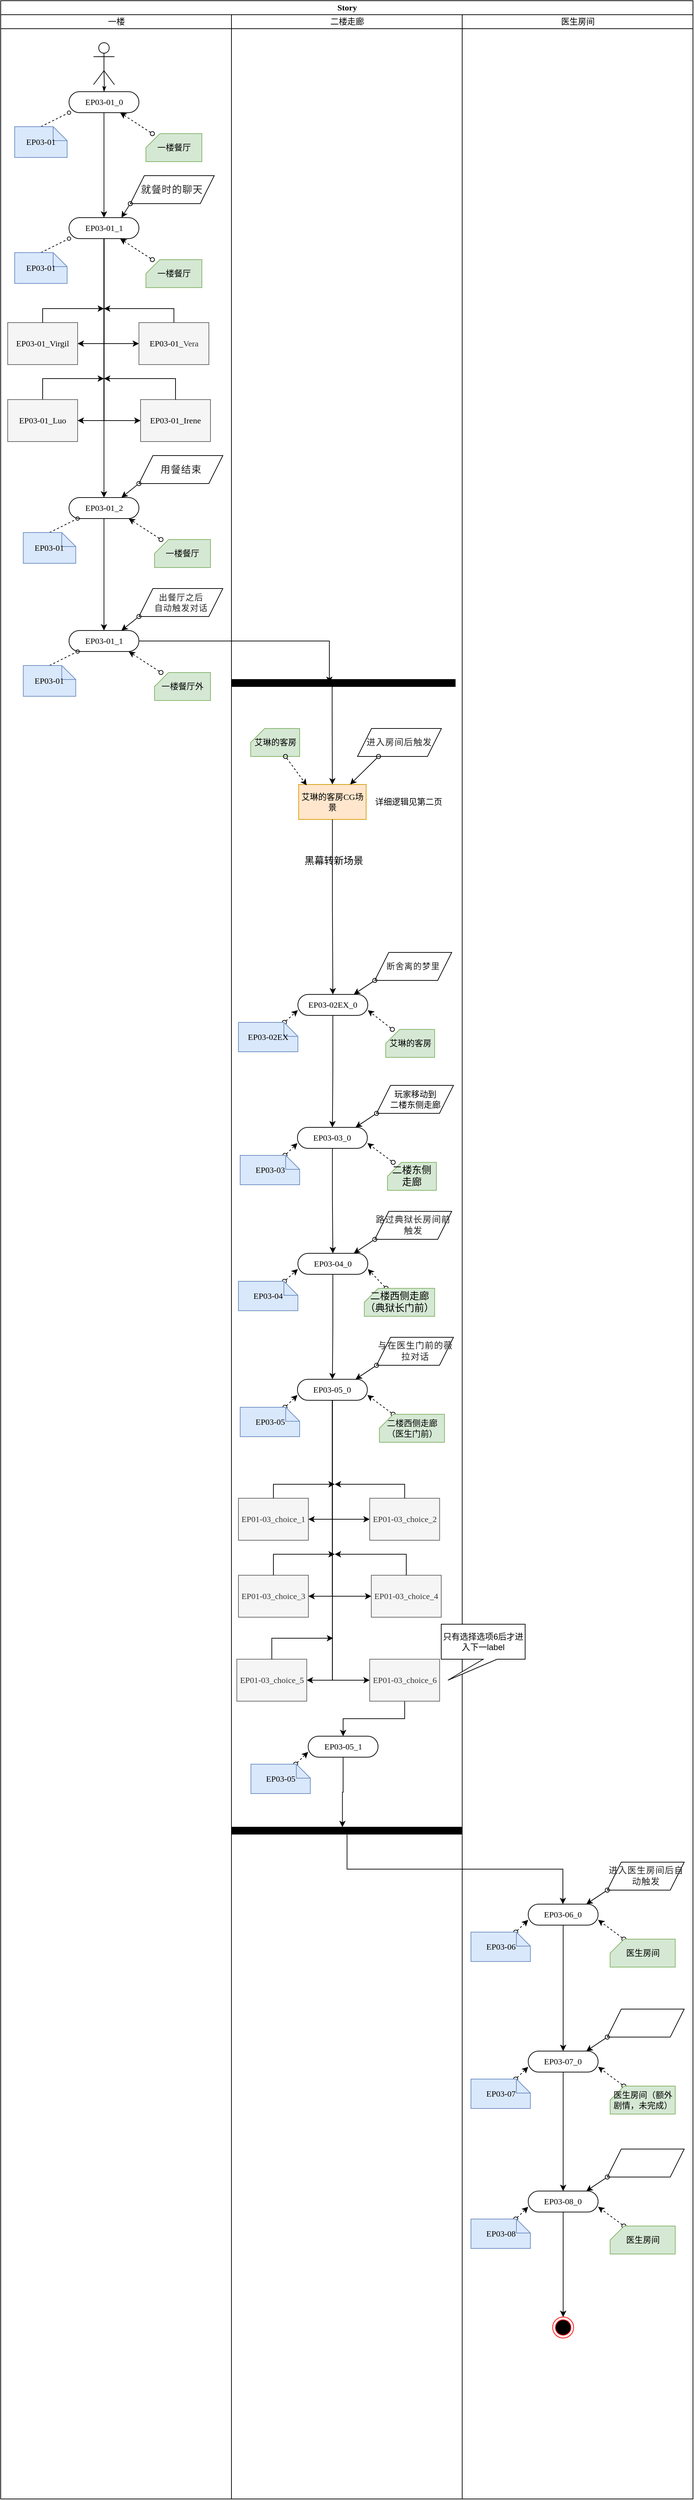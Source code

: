 <mxfile version="14.5.1" type="github" pages="2">
  <diagram id="_a_BNXXkeJS8dzdbOXy6" name="Page-1">
    <mxGraphModel dx="1038" dy="1717" grid="1" gridSize="10" guides="1" tooltips="1" connect="1" arrows="1" fold="1" page="1" pageScale="1" pageWidth="827" pageHeight="1169" math="0" shadow="0">
      <root>
        <mxCell id="0" />
        <mxCell id="1" parent="0" />
        <mxCell id="cG7CtrtehDWe-CAibIM2-1" value="Story" style="swimlane;html=1;childLayout=stackLayout;startSize=20;rounded=0;shadow=0;comic=0;labelBackgroundColor=none;strokeWidth=1;fontFamily=Verdana;fontSize=12;align=center;" parent="1" vertex="1">
          <mxGeometry x="30" y="-1080" width="990" height="3570" as="geometry" />
        </mxCell>
        <mxCell id="cG7CtrtehDWe-CAibIM2-2" value="&lt;font face=&quot;verdana&quot;&gt;&lt;span style=&quot;font-weight: 400&quot;&gt;一楼&lt;/span&gt;&lt;/font&gt;" style="swimlane;html=1;startSize=20;" parent="cG7CtrtehDWe-CAibIM2-1" vertex="1">
          <mxGeometry y="20" width="330" height="3550" as="geometry" />
        </mxCell>
        <mxCell id="atGmChDZDV53QYnKsW6I-38" style="edgeStyle=orthogonalEdgeStyle;rounded=0;orthogonalLoop=1;jettySize=auto;html=1;" parent="cG7CtrtehDWe-CAibIM2-2" source="cG7CtrtehDWe-CAibIM2-3" target="atGmChDZDV53QYnKsW6I-32" edge="1">
          <mxGeometry relative="1" as="geometry" />
        </mxCell>
        <mxCell id="cG7CtrtehDWe-CAibIM2-3" value="EP03-01_0" style="rounded=1;whiteSpace=wrap;html=1;shadow=0;comic=0;labelBackgroundColor=none;strokeWidth=1;fontFamily=Verdana;fontSize=12;align=center;arcSize=50;" parent="cG7CtrtehDWe-CAibIM2-2" vertex="1">
          <mxGeometry x="97.69" y="110" width="100" height="30" as="geometry" />
        </mxCell>
        <mxCell id="cG7CtrtehDWe-CAibIM2-4" style="edgeStyle=none;rounded=0;html=1;dashed=1;labelBackgroundColor=none;startArrow=none;startFill=0;startSize=5;endArrow=oval;endFill=0;endSize=5;jettySize=auto;orthogonalLoop=1;strokeWidth=1;fontFamily=Verdana;fontSize=12;entryX=0;entryY=1;entryDx=0;entryDy=0;exitX=0.5;exitY=0;exitDx=0;exitDy=0;exitPerimeter=0;" parent="cG7CtrtehDWe-CAibIM2-2" source="cG7CtrtehDWe-CAibIM2-6" target="cG7CtrtehDWe-CAibIM2-3" edge="1">
          <mxGeometry relative="1" as="geometry">
            <mxPoint x="217.69" y="267.878" as="sourcePoint" />
            <mxPoint x="180.645" y="248" as="targetPoint" />
          </mxGeometry>
        </mxCell>
        <mxCell id="cG7CtrtehDWe-CAibIM2-5" style="edgeStyle=orthogonalEdgeStyle;rounded=0;html=1;labelBackgroundColor=none;startArrow=none;startFill=0;startSize=5;endArrow=classicThin;endFill=1;endSize=5;jettySize=auto;orthogonalLoop=1;strokeWidth=1;fontFamily=Verdana;fontSize=12" parent="cG7CtrtehDWe-CAibIM2-2" target="cG7CtrtehDWe-CAibIM2-3" edge="1">
          <mxGeometry relative="1" as="geometry">
            <mxPoint x="147.69" y="80" as="sourcePoint" />
          </mxGeometry>
        </mxCell>
        <mxCell id="cG7CtrtehDWe-CAibIM2-6" value="EP03-01" style="shape=note;whiteSpace=wrap;html=1;rounded=0;shadow=0;comic=0;labelBackgroundColor=none;strokeWidth=1;fontFamily=Verdana;fontSize=12;align=center;size=20;fillColor=#dae8fc;strokeColor=#6c8ebf;" parent="cG7CtrtehDWe-CAibIM2-2" vertex="1">
          <mxGeometry x="20" y="160" width="75" height="44" as="geometry" />
        </mxCell>
        <mxCell id="cG7CtrtehDWe-CAibIM2-7" value="" style="shape=umlActor;verticalLabelPosition=bottom;verticalAlign=top;html=1;outlineConnect=0;" parent="cG7CtrtehDWe-CAibIM2-2" vertex="1">
          <mxGeometry x="132.69" y="40" width="30" height="60" as="geometry" />
        </mxCell>
        <mxCell id="cG7CtrtehDWe-CAibIM2-8" style="edgeStyle=none;rounded=0;orthogonalLoop=1;jettySize=auto;html=1;dashed=1;startArrow=oval;startFill=0;" parent="cG7CtrtehDWe-CAibIM2-2" source="cG7CtrtehDWe-CAibIM2-9" target="cG7CtrtehDWe-CAibIM2-3" edge="1">
          <mxGeometry relative="1" as="geometry" />
        </mxCell>
        <mxCell id="cG7CtrtehDWe-CAibIM2-9" value="一楼餐厅" style="shape=card;whiteSpace=wrap;html=1;size=20;fillColor=#d5e8d4;strokeColor=#82b366;" parent="cG7CtrtehDWe-CAibIM2-2" vertex="1">
          <mxGeometry x="207.69" y="170" width="80" height="40" as="geometry" />
        </mxCell>
        <mxCell id="cG7CtrtehDWe-CAibIM2-11" value="&lt;span style=&quot;color: rgb(38 , 38 , 38) ; font-size: 14px ; letter-spacing: 0.733px&quot;&gt;用餐结束&lt;/span&gt;&lt;br&gt;&lt;p style=&quot;margin: 0cm ; line-height: 18.0pt&quot;&gt;&lt;span lang=&quot;EN-US&quot; style=&quot;font-size: 10.5pt ; color: #262626 ; letter-spacing: 0.55pt&quot;&gt;&lt;/span&gt;&lt;/p&gt;" style="shape=parallelogram;perimeter=parallelogramPerimeter;whiteSpace=wrap;html=1;fixedSize=1;" parent="cG7CtrtehDWe-CAibIM2-2" vertex="1">
          <mxGeometry x="197.69" y="630" width="120" height="40" as="geometry" />
        </mxCell>
        <mxCell id="atGmChDZDV53QYnKsW6I-44" style="edgeStyle=orthogonalEdgeStyle;rounded=0;orthogonalLoop=1;jettySize=auto;html=1;" parent="cG7CtrtehDWe-CAibIM2-2" source="atGmChDZDV53QYnKsW6I-14" target="atGmChDZDV53QYnKsW6I-25" edge="1">
          <mxGeometry relative="1" as="geometry" />
        </mxCell>
        <mxCell id="atGmChDZDV53QYnKsW6I-14" value="EP03-01_2" style="rounded=1;whiteSpace=wrap;html=1;shadow=0;comic=0;labelBackgroundColor=none;strokeWidth=1;fontFamily=Verdana;fontSize=12;align=center;arcSize=50;" parent="cG7CtrtehDWe-CAibIM2-2" vertex="1">
          <mxGeometry x="97.69" y="690" width="100" height="30" as="geometry" />
        </mxCell>
        <mxCell id="atGmChDZDV53QYnKsW6I-16" style="edgeStyle=none;rounded=0;orthogonalLoop=1;jettySize=auto;html=1;entryX=0.75;entryY=0;entryDx=0;entryDy=0;startArrow=oval;startFill=0;exitX=0;exitY=1;exitDx=0;exitDy=0;" parent="cG7CtrtehDWe-CAibIM2-2" source="cG7CtrtehDWe-CAibIM2-11" target="atGmChDZDV53QYnKsW6I-14" edge="1">
          <mxGeometry relative="1" as="geometry">
            <mxPoint x="506.88" y="350" as="targetPoint" />
            <mxPoint x="533.44" y="330" as="sourcePoint" />
          </mxGeometry>
        </mxCell>
        <mxCell id="atGmChDZDV53QYnKsW6I-17" style="edgeStyle=none;rounded=0;html=1;dashed=1;labelBackgroundColor=none;startArrow=none;startFill=0;startSize=5;endArrow=oval;endFill=0;endSize=5;jettySize=auto;orthogonalLoop=1;strokeWidth=1;fontFamily=Verdana;fontSize=12;entryX=0;entryY=1;entryDx=0;entryDy=0;exitX=0.5;exitY=0;exitDx=0;exitDy=0;exitPerimeter=0;" parent="cG7CtrtehDWe-CAibIM2-2" source="atGmChDZDV53QYnKsW6I-18" edge="1">
          <mxGeometry relative="1" as="geometry">
            <mxPoint x="200" y="1907.878" as="sourcePoint" />
            <mxPoint x="110.0" y="720" as="targetPoint" />
          </mxGeometry>
        </mxCell>
        <mxCell id="atGmChDZDV53QYnKsW6I-18" value="EP03-01" style="shape=note;whiteSpace=wrap;html=1;rounded=0;shadow=0;comic=0;labelBackgroundColor=none;strokeWidth=1;fontFamily=Verdana;fontSize=12;align=center;size=20;fillColor=#dae8fc;strokeColor=#6c8ebf;" parent="cG7CtrtehDWe-CAibIM2-2" vertex="1">
          <mxGeometry x="32.31" y="740" width="75" height="44" as="geometry" />
        </mxCell>
        <mxCell id="atGmChDZDV53QYnKsW6I-19" style="edgeStyle=none;rounded=0;orthogonalLoop=1;jettySize=auto;html=1;dashed=1;startArrow=oval;startFill=0;" parent="cG7CtrtehDWe-CAibIM2-2" source="atGmChDZDV53QYnKsW6I-20" edge="1">
          <mxGeometry relative="1" as="geometry">
            <mxPoint x="183.077" y="720" as="targetPoint" />
          </mxGeometry>
        </mxCell>
        <mxCell id="atGmChDZDV53QYnKsW6I-20" value="一楼餐厅" style="shape=card;whiteSpace=wrap;html=1;size=20;fillColor=#d5e8d4;strokeColor=#82b366;" parent="cG7CtrtehDWe-CAibIM2-2" vertex="1">
          <mxGeometry x="220" y="750" width="80" height="40" as="geometry" />
        </mxCell>
        <mxCell id="atGmChDZDV53QYnKsW6I-24" value="&lt;span style=&quot;color: rgb(38 , 38 , 38) ; letter-spacing: 0.55pt&quot;&gt;&lt;font style=&quot;font-size: 12px&quot;&gt;出餐厅之后&lt;br&gt;自动触发对话&lt;/font&gt;&lt;/span&gt;&lt;p style=&quot;margin: 0cm ; line-height: 18.0pt&quot;&gt;&lt;span lang=&quot;EN-US&quot; style=&quot;font-size: 10.5pt ; color: #262626 ; letter-spacing: 0.55pt&quot;&gt;&lt;/span&gt;&lt;/p&gt;" style="shape=parallelogram;perimeter=parallelogramPerimeter;whiteSpace=wrap;html=1;fixedSize=1;" parent="cG7CtrtehDWe-CAibIM2-2" vertex="1">
          <mxGeometry x="197.69" y="820" width="120" height="40" as="geometry" />
        </mxCell>
        <mxCell id="atGmChDZDV53QYnKsW6I-25" value="EP03-01_1" style="rounded=1;whiteSpace=wrap;html=1;shadow=0;comic=0;labelBackgroundColor=none;strokeWidth=1;fontFamily=Verdana;fontSize=12;align=center;arcSize=50;" parent="cG7CtrtehDWe-CAibIM2-2" vertex="1">
          <mxGeometry x="97.69" y="880" width="100" height="30" as="geometry" />
        </mxCell>
        <mxCell id="atGmChDZDV53QYnKsW6I-26" style="edgeStyle=none;rounded=0;orthogonalLoop=1;jettySize=auto;html=1;entryX=0.75;entryY=0;entryDx=0;entryDy=0;startArrow=oval;startFill=0;exitX=0;exitY=1;exitDx=0;exitDy=0;" parent="cG7CtrtehDWe-CAibIM2-2" source="atGmChDZDV53QYnKsW6I-24" target="atGmChDZDV53QYnKsW6I-25" edge="1">
          <mxGeometry relative="1" as="geometry">
            <mxPoint x="476.88" y="1600" as="targetPoint" />
            <mxPoint x="503.44" y="1580" as="sourcePoint" />
          </mxGeometry>
        </mxCell>
        <mxCell id="atGmChDZDV53QYnKsW6I-27" style="edgeStyle=none;rounded=0;html=1;dashed=1;labelBackgroundColor=none;startArrow=none;startFill=0;startSize=5;endArrow=oval;endFill=0;endSize=5;jettySize=auto;orthogonalLoop=1;strokeWidth=1;fontFamily=Verdana;fontSize=12;entryX=0;entryY=1;entryDx=0;entryDy=0;exitX=0.5;exitY=0;exitDx=0;exitDy=0;exitPerimeter=0;" parent="cG7CtrtehDWe-CAibIM2-2" source="atGmChDZDV53QYnKsW6I-28" edge="1">
          <mxGeometry relative="1" as="geometry">
            <mxPoint x="170" y="3157.878" as="sourcePoint" />
            <mxPoint x="110" y="910" as="targetPoint" />
          </mxGeometry>
        </mxCell>
        <mxCell id="atGmChDZDV53QYnKsW6I-28" value="EP03-01" style="shape=note;whiteSpace=wrap;html=1;rounded=0;shadow=0;comic=0;labelBackgroundColor=none;strokeWidth=1;fontFamily=Verdana;fontSize=12;align=center;size=20;fillColor=#dae8fc;strokeColor=#6c8ebf;" parent="cG7CtrtehDWe-CAibIM2-2" vertex="1">
          <mxGeometry x="32.31" y="930" width="75" height="44" as="geometry" />
        </mxCell>
        <mxCell id="atGmChDZDV53QYnKsW6I-29" style="edgeStyle=none;rounded=0;orthogonalLoop=1;jettySize=auto;html=1;dashed=1;startArrow=oval;startFill=0;" parent="cG7CtrtehDWe-CAibIM2-2" source="atGmChDZDV53QYnKsW6I-30" edge="1">
          <mxGeometry relative="1" as="geometry">
            <mxPoint x="183.077" y="910" as="targetPoint" />
          </mxGeometry>
        </mxCell>
        <mxCell id="atGmChDZDV53QYnKsW6I-30" value="一楼餐厅外" style="shape=card;whiteSpace=wrap;html=1;size=20;fillColor=#d5e8d4;strokeColor=#82b366;" parent="cG7CtrtehDWe-CAibIM2-2" vertex="1">
          <mxGeometry x="220" y="940" width="80" height="40" as="geometry" />
        </mxCell>
        <mxCell id="atGmChDZDV53QYnKsW6I-31" value="&lt;span style=&quot;color: rgb(38 , 38 , 38) ; font-size: 14px ; letter-spacing: 0.733px&quot;&gt;就餐时的聊天&lt;/span&gt;&lt;br&gt;&lt;p style=&quot;margin: 0cm ; line-height: 18.0pt&quot;&gt;&lt;span lang=&quot;EN-US&quot; style=&quot;font-size: 10.5pt ; color: #262626 ; letter-spacing: 0.55pt&quot;&gt;&lt;/span&gt;&lt;/p&gt;" style="shape=parallelogram;perimeter=parallelogramPerimeter;whiteSpace=wrap;html=1;fixedSize=1;" parent="cG7CtrtehDWe-CAibIM2-2" vertex="1">
          <mxGeometry x="185.38" y="230" width="120" height="40" as="geometry" />
        </mxCell>
        <mxCell id="atGmChDZDV53QYnKsW6I-39" style="edgeStyle=orthogonalEdgeStyle;rounded=0;orthogonalLoop=1;jettySize=auto;html=1;entryX=0.5;entryY=0;entryDx=0;entryDy=0;" parent="cG7CtrtehDWe-CAibIM2-2" source="atGmChDZDV53QYnKsW6I-32" target="atGmChDZDV53QYnKsW6I-14" edge="1">
          <mxGeometry relative="1" as="geometry" />
        </mxCell>
        <mxCell id="atGmChDZDV53QYnKsW6I-40" style="edgeStyle=orthogonalEdgeStyle;rounded=0;orthogonalLoop=1;jettySize=auto;html=1;entryX=1;entryY=0.5;entryDx=0;entryDy=0;" parent="cG7CtrtehDWe-CAibIM2-2" source="atGmChDZDV53QYnKsW6I-32" target="atGmChDZDV53QYnKsW6I-1" edge="1">
          <mxGeometry relative="1" as="geometry" />
        </mxCell>
        <mxCell id="atGmChDZDV53QYnKsW6I-41" style="edgeStyle=orthogonalEdgeStyle;rounded=0;orthogonalLoop=1;jettySize=auto;html=1;entryX=0;entryY=0.5;entryDx=0;entryDy=0;" parent="cG7CtrtehDWe-CAibIM2-2" source="atGmChDZDV53QYnKsW6I-32" target="atGmChDZDV53QYnKsW6I-2" edge="1">
          <mxGeometry relative="1" as="geometry" />
        </mxCell>
        <mxCell id="atGmChDZDV53QYnKsW6I-42" style="edgeStyle=orthogonalEdgeStyle;rounded=0;orthogonalLoop=1;jettySize=auto;html=1;entryX=0;entryY=0.5;entryDx=0;entryDy=0;" parent="cG7CtrtehDWe-CAibIM2-2" source="atGmChDZDV53QYnKsW6I-32" target="atGmChDZDV53QYnKsW6I-3" edge="1">
          <mxGeometry relative="1" as="geometry">
            <Array as="points">
              <mxPoint x="148" y="580" />
            </Array>
          </mxGeometry>
        </mxCell>
        <mxCell id="atGmChDZDV53QYnKsW6I-32" value="EP03-01_1" style="rounded=1;whiteSpace=wrap;html=1;shadow=0;comic=0;labelBackgroundColor=none;strokeWidth=1;fontFamily=Verdana;fontSize=12;align=center;arcSize=50;" parent="cG7CtrtehDWe-CAibIM2-2" vertex="1">
          <mxGeometry x="97.69" y="290" width="100" height="30" as="geometry" />
        </mxCell>
        <mxCell id="atGmChDZDV53QYnKsW6I-33" style="edgeStyle=none;rounded=0;orthogonalLoop=1;jettySize=auto;html=1;entryX=0.75;entryY=0;entryDx=0;entryDy=0;startArrow=oval;startFill=0;exitX=0;exitY=1;exitDx=0;exitDy=0;" parent="cG7CtrtehDWe-CAibIM2-2" source="atGmChDZDV53QYnKsW6I-31" target="atGmChDZDV53QYnKsW6I-32" edge="1">
          <mxGeometry relative="1" as="geometry">
            <mxPoint x="434.57" y="2070" as="targetPoint" />
            <mxPoint x="461.13" y="2050" as="sourcePoint" />
          </mxGeometry>
        </mxCell>
        <mxCell id="atGmChDZDV53QYnKsW6I-34" style="edgeStyle=none;rounded=0;html=1;dashed=1;labelBackgroundColor=none;startArrow=none;startFill=0;startSize=5;endArrow=oval;endFill=0;endSize=5;jettySize=auto;orthogonalLoop=1;strokeWidth=1;fontFamily=Verdana;fontSize=12;entryX=0;entryY=1;entryDx=0;entryDy=0;exitX=0.5;exitY=0;exitDx=0;exitDy=0;exitPerimeter=0;" parent="cG7CtrtehDWe-CAibIM2-2" source="atGmChDZDV53QYnKsW6I-35" edge="1">
          <mxGeometry relative="1" as="geometry">
            <mxPoint x="127.69" y="3627.878" as="sourcePoint" />
            <mxPoint x="97.69" y="320" as="targetPoint" />
          </mxGeometry>
        </mxCell>
        <mxCell id="atGmChDZDV53QYnKsW6I-35" value="EP03-01" style="shape=note;whiteSpace=wrap;html=1;rounded=0;shadow=0;comic=0;labelBackgroundColor=none;strokeWidth=1;fontFamily=Verdana;fontSize=12;align=center;size=20;fillColor=#dae8fc;strokeColor=#6c8ebf;" parent="cG7CtrtehDWe-CAibIM2-2" vertex="1">
          <mxGeometry x="20" y="340" width="75" height="44" as="geometry" />
        </mxCell>
        <mxCell id="atGmChDZDV53QYnKsW6I-36" style="edgeStyle=none;rounded=0;orthogonalLoop=1;jettySize=auto;html=1;dashed=1;startArrow=oval;startFill=0;" parent="cG7CtrtehDWe-CAibIM2-2" source="atGmChDZDV53QYnKsW6I-37" edge="1">
          <mxGeometry relative="1" as="geometry">
            <mxPoint x="170.767" y="320" as="targetPoint" />
          </mxGeometry>
        </mxCell>
        <mxCell id="atGmChDZDV53QYnKsW6I-37" value="一楼餐厅" style="shape=card;whiteSpace=wrap;html=1;size=20;fillColor=#d5e8d4;strokeColor=#82b366;" parent="cG7CtrtehDWe-CAibIM2-2" vertex="1">
          <mxGeometry x="207.69" y="350" width="80" height="40" as="geometry" />
        </mxCell>
        <mxCell id="atGmChDZDV53QYnKsW6I-1" value="&lt;span style=&quot;color: rgb(0 , 0 , 0) ; font-family: &amp;#34;verdana&amp;#34;&quot;&gt;EP03-01_Virgil&lt;/span&gt;" style="whiteSpace=wrap;html=1;align=center;verticalAlign=middle;treeFolding=1;treeMoving=1;fillColor=#f5f5f5;strokeColor=#666666;fontColor=#333333;" parent="cG7CtrtehDWe-CAibIM2-2" vertex="1" collapsed="1">
          <mxGeometry x="10" y="440" width="100" height="60" as="geometry" />
        </mxCell>
        <mxCell id="atGmChDZDV53QYnKsW6I-6" style="edgeStyle=orthogonalEdgeStyle;rounded=0;orthogonalLoop=1;jettySize=auto;html=1;" parent="cG7CtrtehDWe-CAibIM2-2" source="atGmChDZDV53QYnKsW6I-2" edge="1">
          <mxGeometry relative="1" as="geometry">
            <mxPoint x="147.69" y="420" as="targetPoint" />
            <Array as="points">
              <mxPoint x="247.69" y="420" />
              <mxPoint x="187.69" y="420" />
            </Array>
          </mxGeometry>
        </mxCell>
        <mxCell id="atGmChDZDV53QYnKsW6I-5" style="edgeStyle=orthogonalEdgeStyle;rounded=0;orthogonalLoop=1;jettySize=auto;html=1;" parent="cG7CtrtehDWe-CAibIM2-2" source="atGmChDZDV53QYnKsW6I-1" edge="1">
          <mxGeometry relative="1" as="geometry">
            <mxPoint x="147.69" y="420" as="targetPoint" />
            <Array as="points">
              <mxPoint x="59.69" y="420" />
            </Array>
          </mxGeometry>
        </mxCell>
        <mxCell id="atGmChDZDV53QYnKsW6I-2" value="&lt;span style=&quot;color: rgb(0 , 0 , 0) ; font-family: &amp;#34;verdana&amp;#34;&quot;&gt;EP03-01_&lt;/span&gt;&lt;font face=&quot;verdana&quot;&gt;Vera&lt;/font&gt;" style="whiteSpace=wrap;html=1;align=center;verticalAlign=middle;treeFolding=1;treeMoving=1;fillColor=#f5f5f5;strokeColor=#666666;fontColor=#333333;" parent="cG7CtrtehDWe-CAibIM2-2" vertex="1" collapsed="1">
          <mxGeometry x="197.69" y="440" width="100" height="60" as="geometry" />
        </mxCell>
        <mxCell id="atGmChDZDV53QYnKsW6I-3" value="&lt;div&gt;&lt;span style=&quot;color: rgb(0 , 0 , 0) ; font-family: &amp;#34;verdana&amp;#34;&quot;&gt;EP03-01_Irene&lt;/span&gt;&lt;/div&gt;" style="whiteSpace=wrap;html=1;align=center;verticalAlign=middle;treeFolding=1;treeMoving=1;fillColor=#f5f5f5;strokeColor=#666666;fontColor=#333333;" parent="cG7CtrtehDWe-CAibIM2-2" vertex="1">
          <mxGeometry x="200" y="550" width="100" height="60" as="geometry" />
        </mxCell>
        <mxCell id="atGmChDZDV53QYnKsW6I-8" style="edgeStyle=orthogonalEdgeStyle;rounded=0;orthogonalLoop=1;jettySize=auto;html=1;strokeColor=#000000;" parent="cG7CtrtehDWe-CAibIM2-2" source="atGmChDZDV53QYnKsW6I-3" edge="1">
          <mxGeometry relative="1" as="geometry">
            <mxPoint x="147.69" y="520" as="targetPoint" />
            <Array as="points">
              <mxPoint x="249.69" y="520" />
            </Array>
          </mxGeometry>
        </mxCell>
        <mxCell id="atGmChDZDV53QYnKsW6I-7" style="edgeStyle=orthogonalEdgeStyle;rounded=0;orthogonalLoop=1;jettySize=auto;html=1;strokeColor=#000000;" parent="cG7CtrtehDWe-CAibIM2-2" source="atGmChDZDV53QYnKsW6I-4" edge="1">
          <mxGeometry relative="1" as="geometry">
            <mxPoint x="147.69" y="520" as="targetPoint" />
            <Array as="points">
              <mxPoint x="59.69" y="520" />
              <mxPoint x="147.69" y="520" />
            </Array>
          </mxGeometry>
        </mxCell>
        <mxCell id="atGmChDZDV53QYnKsW6I-4" value="&lt;span style=&quot;color: rgb(0 , 0 , 0) ; font-family: &amp;#34;verdana&amp;#34;&quot;&gt;EP03-01_Luo&lt;/span&gt;" style="whiteSpace=wrap;html=1;align=center;verticalAlign=middle;treeFolding=1;treeMoving=1;fillColor=#f5f5f5;strokeColor=#666666;fontColor=#333333;" parent="cG7CtrtehDWe-CAibIM2-2" vertex="1">
          <mxGeometry x="10" y="550" width="100" height="60" as="geometry" />
        </mxCell>
        <mxCell id="atGmChDZDV53QYnKsW6I-43" style="edgeStyle=orthogonalEdgeStyle;rounded=0;orthogonalLoop=1;jettySize=auto;html=1;entryX=1;entryY=0.5;entryDx=0;entryDy=0;exitX=0.5;exitY=1;exitDx=0;exitDy=0;" parent="cG7CtrtehDWe-CAibIM2-2" source="atGmChDZDV53QYnKsW6I-32" target="atGmChDZDV53QYnKsW6I-4" edge="1">
          <mxGeometry relative="1" as="geometry">
            <mxPoint x="157.7" y="330" as="sourcePoint" />
            <mxPoint x="210" y="590" as="targetPoint" />
            <Array as="points">
              <mxPoint x="148" y="580" />
            </Array>
          </mxGeometry>
        </mxCell>
        <mxCell id="cG7CtrtehDWe-CAibIM2-13" value="&lt;span style=&quot;font-family: &amp;#34;verdana&amp;#34; ; font-weight: 400&quot;&gt;二楼走廊&lt;/span&gt;" style="swimlane;html=1;startSize=20;" parent="cG7CtrtehDWe-CAibIM2-1" vertex="1">
          <mxGeometry x="330" y="20" width="330" height="3550" as="geometry" />
        </mxCell>
        <mxCell id="h0kBs7hFYIrRpDhnU2gt-1" style="edgeStyle=orthogonalEdgeStyle;rounded=0;orthogonalLoop=1;jettySize=auto;html=1;entryX=0.5;entryY=0;entryDx=0;entryDy=0;" edge="1" parent="cG7CtrtehDWe-CAibIM2-13" source="cG7CtrtehDWe-CAibIM2-14" target="atGmChDZDV53QYnKsW6I-59">
          <mxGeometry relative="1" as="geometry">
            <Array as="points">
              <mxPoint x="144" y="1000" />
              <mxPoint x="144" y="1000" />
            </Array>
          </mxGeometry>
        </mxCell>
        <mxCell id="cG7CtrtehDWe-CAibIM2-14" value="" style="whiteSpace=wrap;html=1;rounded=0;shadow=0;comic=0;labelBackgroundColor=none;strokeWidth=1;fillColor=#000000;fontFamily=Verdana;fontSize=12;align=center;rotation=0;" parent="cG7CtrtehDWe-CAibIM2-13" vertex="1">
          <mxGeometry y="950" width="320" height="10" as="geometry" />
        </mxCell>
        <mxCell id="cG7CtrtehDWe-CAibIM2-22" value="" style="whiteSpace=wrap;html=1;rounded=0;shadow=0;comic=0;labelBackgroundColor=none;strokeWidth=1;fillColor=#000000;fontFamily=Verdana;fontSize=12;align=center;rotation=0;" parent="cG7CtrtehDWe-CAibIM2-13" vertex="1">
          <mxGeometry x="0.62" y="2590" width="329.38" height="10" as="geometry" />
        </mxCell>
        <mxCell id="atGmChDZDV53QYnKsW6I-59" value="艾琳的客房CG场景" style="rounded=0;whiteSpace=wrap;html=1;shadow=0;comic=0;labelBackgroundColor=none;strokeWidth=1;fontFamily=Verdana;fontSize=12;align=center;arcSize=50;fillColor=#ffe6cc;strokeColor=#d79b00;" parent="cG7CtrtehDWe-CAibIM2-13" vertex="1">
          <mxGeometry x="96.13" y="1100" width="96.5" height="50" as="geometry" />
        </mxCell>
        <mxCell id="atGmChDZDV53QYnKsW6I-85" style="edgeStyle=orthogonalEdgeStyle;rounded=0;orthogonalLoop=1;jettySize=auto;html=1;" parent="cG7CtrtehDWe-CAibIM2-13" source="atGmChDZDV53QYnKsW6I-66" target="atGmChDZDV53QYnKsW6I-78" edge="1">
          <mxGeometry relative="1" as="geometry" />
        </mxCell>
        <mxCell id="atGmChDZDV53QYnKsW6I-66" value="EP03-02EX_0" style="rounded=1;whiteSpace=wrap;html=1;shadow=0;comic=0;labelBackgroundColor=none;strokeWidth=1;fontFamily=Verdana;fontSize=12;align=center;arcSize=50;" parent="cG7CtrtehDWe-CAibIM2-13" vertex="1">
          <mxGeometry x="95.0" y="1400" width="100" height="30" as="geometry" />
        </mxCell>
        <mxCell id="atGmChDZDV53QYnKsW6I-67" style="edgeStyle=none;rounded=0;orthogonalLoop=1;jettySize=auto;html=1;entryX=1;entryY=0.75;entryDx=0;entryDy=0;dashed=1;startArrow=oval;startFill=0;" parent="cG7CtrtehDWe-CAibIM2-13" source="atGmChDZDV53QYnKsW6I-68" target="atGmChDZDV53QYnKsW6I-66" edge="1">
          <mxGeometry relative="1" as="geometry" />
        </mxCell>
        <mxCell id="atGmChDZDV53QYnKsW6I-68" value="艾琳的客房" style="shape=card;whiteSpace=wrap;html=1;size=20;fillColor=#d5e8d4;strokeColor=#82b366;" parent="cG7CtrtehDWe-CAibIM2-13" vertex="1">
          <mxGeometry x="220.62" y="1450" width="70" height="40" as="geometry" />
        </mxCell>
        <mxCell id="atGmChDZDV53QYnKsW6I-69" style="edgeStyle=none;rounded=0;orthogonalLoop=1;jettySize=auto;html=1;entryX=0;entryY=0.75;entryDx=0;entryDy=0;dashed=1;startArrow=oval;startFill=0;" parent="cG7CtrtehDWe-CAibIM2-13" source="atGmChDZDV53QYnKsW6I-70" target="atGmChDZDV53QYnKsW6I-66" edge="1">
          <mxGeometry relative="1" as="geometry" />
        </mxCell>
        <mxCell id="atGmChDZDV53QYnKsW6I-70" value="EP03-02EX" style="shape=note;whiteSpace=wrap;html=1;rounded=0;shadow=0;comic=0;labelBackgroundColor=none;strokeWidth=1;fontFamily=Verdana;fontSize=12;align=center;size=20;fillColor=#dae8fc;strokeColor=#6c8ebf;" parent="cG7CtrtehDWe-CAibIM2-13" vertex="1">
          <mxGeometry x="10.0" y="1440" width="85" height="42" as="geometry" />
        </mxCell>
        <mxCell id="atGmChDZDV53QYnKsW6I-74" value="&lt;span style=&quot;font-family: &amp;#34;verdana&amp;#34; ; font-size: 14px&quot;&gt;黑幕转新场景&lt;/span&gt;" style="text;html=1;align=center;verticalAlign=middle;resizable=0;points=[];autosize=1;" parent="cG7CtrtehDWe-CAibIM2-13" vertex="1">
          <mxGeometry x="96.13" y="1200" width="100" height="20" as="geometry" />
        </mxCell>
        <mxCell id="atGmChDZDV53QYnKsW6I-75" style="edgeStyle=orthogonalEdgeStyle;rounded=0;orthogonalLoop=1;jettySize=auto;html=1;entryX=0.5;entryY=0;entryDx=0;entryDy=0;exitX=0.5;exitY=1;exitDx=0;exitDy=0;" parent="cG7CtrtehDWe-CAibIM2-13" source="atGmChDZDV53QYnKsW6I-59" target="atGmChDZDV53QYnKsW6I-66" edge="1">
          <mxGeometry relative="1" as="geometry">
            <mxPoint x="144.4" y="1250" as="sourcePoint" />
            <mxPoint x="504.38" y="290" as="targetPoint" />
          </mxGeometry>
        </mxCell>
        <mxCell id="atGmChDZDV53QYnKsW6I-76" value="&lt;font color=&quot;#262626&quot; face=&quot;verdana&quot;&gt;&lt;span style=&quot;letter-spacing: 0.733px&quot;&gt;断舍离的梦里&lt;/span&gt;&lt;/font&gt;&lt;br&gt;&lt;p style=&quot;margin: 0cm ; line-height: 18.0pt&quot;&gt;&lt;span lang=&quot;EN-US&quot; style=&quot;font-size: 10.5pt ; color: #262626 ; letter-spacing: 0.55pt&quot;&gt;&lt;/span&gt;&lt;/p&gt;" style="shape=parallelogram;perimeter=parallelogramPerimeter;whiteSpace=wrap;html=1;fixedSize=1;" parent="cG7CtrtehDWe-CAibIM2-13" vertex="1">
          <mxGeometry x="205" y="1340" width="110" height="40" as="geometry" />
        </mxCell>
        <mxCell id="atGmChDZDV53QYnKsW6I-77" style="edgeStyle=none;rounded=0;orthogonalLoop=1;jettySize=auto;html=1;entryX=0.75;entryY=0;entryDx=0;entryDy=0;startArrow=oval;startFill=0;exitX=0;exitY=1;exitDx=0;exitDy=0;" parent="cG7CtrtehDWe-CAibIM2-13" source="atGmChDZDV53QYnKsW6I-76" edge="1">
          <mxGeometry relative="1" as="geometry">
            <mxPoint x="175" y="1400" as="targetPoint" />
            <mxPoint x="115.75" y="4220" as="sourcePoint" />
          </mxGeometry>
        </mxCell>
        <mxCell id="atGmChDZDV53QYnKsW6I-94" style="edgeStyle=orthogonalEdgeStyle;rounded=0;orthogonalLoop=1;jettySize=auto;html=1;entryX=0.5;entryY=0;entryDx=0;entryDy=0;" parent="cG7CtrtehDWe-CAibIM2-13" source="atGmChDZDV53QYnKsW6I-78" target="atGmChDZDV53QYnKsW6I-87" edge="1">
          <mxGeometry relative="1" as="geometry" />
        </mxCell>
        <mxCell id="atGmChDZDV53QYnKsW6I-78" value="EP03-03_0" style="rounded=1;whiteSpace=wrap;html=1;shadow=0;comic=0;labelBackgroundColor=none;strokeWidth=1;fontFamily=Verdana;fontSize=12;align=center;arcSize=50;" parent="cG7CtrtehDWe-CAibIM2-13" vertex="1">
          <mxGeometry x="94.38" y="1590" width="100" height="30" as="geometry" />
        </mxCell>
        <mxCell id="atGmChDZDV53QYnKsW6I-79" style="edgeStyle=none;rounded=0;orthogonalLoop=1;jettySize=auto;html=1;entryX=1;entryY=0.75;entryDx=0;entryDy=0;dashed=1;startArrow=oval;startFill=0;" parent="cG7CtrtehDWe-CAibIM2-13" source="atGmChDZDV53QYnKsW6I-80" target="atGmChDZDV53QYnKsW6I-78" edge="1">
          <mxGeometry relative="1" as="geometry" />
        </mxCell>
        <mxCell id="atGmChDZDV53QYnKsW6I-80" value="&lt;span style=&quot;font-family: &amp;#34;verdana&amp;#34; ; font-size: 14px&quot;&gt;二楼东侧走廊&lt;/span&gt;" style="shape=card;whiteSpace=wrap;html=1;size=20;fillColor=#d5e8d4;strokeColor=#82b366;" parent="cG7CtrtehDWe-CAibIM2-13" vertex="1">
          <mxGeometry x="223.12" y="1640" width="70" height="40" as="geometry" />
        </mxCell>
        <mxCell id="atGmChDZDV53QYnKsW6I-81" style="edgeStyle=none;rounded=0;orthogonalLoop=1;jettySize=auto;html=1;entryX=0;entryY=0.75;entryDx=0;entryDy=0;dashed=1;startArrow=oval;startFill=0;" parent="cG7CtrtehDWe-CAibIM2-13" source="atGmChDZDV53QYnKsW6I-82" target="atGmChDZDV53QYnKsW6I-78" edge="1">
          <mxGeometry relative="1" as="geometry" />
        </mxCell>
        <mxCell id="atGmChDZDV53QYnKsW6I-82" value="EP03-03" style="shape=note;whiteSpace=wrap;html=1;rounded=0;shadow=0;comic=0;labelBackgroundColor=none;strokeWidth=1;fontFamily=Verdana;fontSize=12;align=center;size=20;fillColor=#dae8fc;strokeColor=#6c8ebf;" parent="cG7CtrtehDWe-CAibIM2-13" vertex="1">
          <mxGeometry x="12.5" y="1630" width="85" height="42" as="geometry" />
        </mxCell>
        <mxCell id="atGmChDZDV53QYnKsW6I-83" value="&lt;span&gt;玩家移动到&lt;/span&gt;&lt;br&gt;&lt;span style=&quot;font-family: &amp;#34;verdana&amp;#34;&quot;&gt;二楼东侧走廊&lt;/span&gt;&lt;br&gt;&lt;p style=&quot;margin: 0cm ; line-height: 18.0pt&quot;&gt;&lt;span lang=&quot;EN-US&quot; style=&quot;font-size: 10.5pt ; color: #262626 ; letter-spacing: 0.55pt&quot;&gt;&lt;/span&gt;&lt;/p&gt;" style="shape=parallelogram;perimeter=parallelogramPerimeter;whiteSpace=wrap;html=1;fixedSize=1;" parent="cG7CtrtehDWe-CAibIM2-13" vertex="1">
          <mxGeometry x="207.5" y="1530" width="110" height="40" as="geometry" />
        </mxCell>
        <mxCell id="atGmChDZDV53QYnKsW6I-84" style="edgeStyle=none;rounded=0;orthogonalLoop=1;jettySize=auto;html=1;entryX=0.75;entryY=0;entryDx=0;entryDy=0;startArrow=oval;startFill=0;exitX=0;exitY=1;exitDx=0;exitDy=0;" parent="cG7CtrtehDWe-CAibIM2-13" source="atGmChDZDV53QYnKsW6I-83" edge="1">
          <mxGeometry relative="1" as="geometry">
            <mxPoint x="177.5" y="1590" as="targetPoint" />
            <mxPoint x="-241.75" y="5470" as="sourcePoint" />
          </mxGeometry>
        </mxCell>
        <mxCell id="atGmChDZDV53QYnKsW6I-102" style="edgeStyle=orthogonalEdgeStyle;rounded=0;orthogonalLoop=1;jettySize=auto;html=1;entryX=0.5;entryY=0;entryDx=0;entryDy=0;" parent="cG7CtrtehDWe-CAibIM2-13" source="atGmChDZDV53QYnKsW6I-87" target="atGmChDZDV53QYnKsW6I-95" edge="1">
          <mxGeometry relative="1" as="geometry" />
        </mxCell>
        <mxCell id="atGmChDZDV53QYnKsW6I-87" value="EP03-04_0" style="rounded=1;whiteSpace=wrap;html=1;shadow=0;comic=0;labelBackgroundColor=none;strokeWidth=1;fontFamily=Verdana;fontSize=12;align=center;arcSize=50;" parent="cG7CtrtehDWe-CAibIM2-13" vertex="1">
          <mxGeometry x="95" y="1770" width="100" height="30" as="geometry" />
        </mxCell>
        <mxCell id="atGmChDZDV53QYnKsW6I-88" style="edgeStyle=none;rounded=0;orthogonalLoop=1;jettySize=auto;html=1;entryX=1;entryY=0.75;entryDx=0;entryDy=0;dashed=1;startArrow=oval;startFill=0;" parent="cG7CtrtehDWe-CAibIM2-13" source="atGmChDZDV53QYnKsW6I-89" target="atGmChDZDV53QYnKsW6I-87" edge="1">
          <mxGeometry relative="1" as="geometry" />
        </mxCell>
        <mxCell id="atGmChDZDV53QYnKsW6I-89" value="&lt;font face=&quot;verdana&quot;&gt;&lt;span style=&quot;font-size: 14px&quot;&gt;二楼西侧走廊（典狱长门前）&lt;/span&gt;&lt;/font&gt;" style="shape=card;whiteSpace=wrap;html=1;size=20;fillColor=#d5e8d4;strokeColor=#82b366;" parent="cG7CtrtehDWe-CAibIM2-13" vertex="1">
          <mxGeometry x="190" y="1820" width="100.62" height="40" as="geometry" />
        </mxCell>
        <mxCell id="atGmChDZDV53QYnKsW6I-90" style="edgeStyle=none;rounded=0;orthogonalLoop=1;jettySize=auto;html=1;entryX=0;entryY=0.75;entryDx=0;entryDy=0;dashed=1;startArrow=oval;startFill=0;" parent="cG7CtrtehDWe-CAibIM2-13" source="atGmChDZDV53QYnKsW6I-91" target="atGmChDZDV53QYnKsW6I-87" edge="1">
          <mxGeometry relative="1" as="geometry" />
        </mxCell>
        <mxCell id="atGmChDZDV53QYnKsW6I-91" value="EP03-04" style="shape=note;whiteSpace=wrap;html=1;rounded=0;shadow=0;comic=0;labelBackgroundColor=none;strokeWidth=1;fontFamily=Verdana;fontSize=12;align=center;size=20;fillColor=#dae8fc;strokeColor=#6c8ebf;" parent="cG7CtrtehDWe-CAibIM2-13" vertex="1">
          <mxGeometry x="10" y="1810" width="85" height="42" as="geometry" />
        </mxCell>
        <mxCell id="atGmChDZDV53QYnKsW6I-92" value="&lt;span style=&quot;color: rgb(38 , 38 , 38) ; font-family: &amp;#34;verdana&amp;#34; ; font-size: 12.667px ; letter-spacing: 0.733px&quot;&gt;路过典狱长房间前触发&lt;/span&gt;&lt;br&gt;&lt;p style=&quot;margin: 0cm ; line-height: 18.0pt&quot;&gt;&lt;span lang=&quot;EN-US&quot; style=&quot;font-size: 10.5pt ; color: #262626 ; letter-spacing: 0.55pt&quot;&gt;&lt;/span&gt;&lt;/p&gt;" style="shape=parallelogram;perimeter=parallelogramPerimeter;whiteSpace=wrap;html=1;fixedSize=1;" parent="cG7CtrtehDWe-CAibIM2-13" vertex="1">
          <mxGeometry x="205" y="1710" width="110" height="40" as="geometry" />
        </mxCell>
        <mxCell id="atGmChDZDV53QYnKsW6I-93" style="edgeStyle=none;rounded=0;orthogonalLoop=1;jettySize=auto;html=1;entryX=0.75;entryY=0;entryDx=0;entryDy=0;startArrow=oval;startFill=0;exitX=0;exitY=1;exitDx=0;exitDy=0;" parent="cG7CtrtehDWe-CAibIM2-13" source="atGmChDZDV53QYnKsW6I-92" edge="1">
          <mxGeometry relative="1" as="geometry">
            <mxPoint x="175" y="1770" as="targetPoint" />
            <mxPoint x="-604.25" y="6710" as="sourcePoint" />
          </mxGeometry>
        </mxCell>
        <mxCell id="atGmChDZDV53QYnKsW6I-124" style="edgeStyle=orthogonalEdgeStyle;rounded=0;orthogonalLoop=1;jettySize=auto;html=1;entryX=1;entryY=0.5;entryDx=0;entryDy=0;" parent="cG7CtrtehDWe-CAibIM2-13" source="atGmChDZDV53QYnKsW6I-95" target="atGmChDZDV53QYnKsW6I-103" edge="1">
          <mxGeometry relative="1" as="geometry" />
        </mxCell>
        <mxCell id="atGmChDZDV53QYnKsW6I-125" style="edgeStyle=orthogonalEdgeStyle;rounded=0;orthogonalLoop=1;jettySize=auto;html=1;entryX=0;entryY=0.5;entryDx=0;entryDy=0;" parent="cG7CtrtehDWe-CAibIM2-13" source="atGmChDZDV53QYnKsW6I-95" target="atGmChDZDV53QYnKsW6I-104" edge="1">
          <mxGeometry relative="1" as="geometry">
            <Array as="points">
              <mxPoint x="144" y="2150" />
            </Array>
          </mxGeometry>
        </mxCell>
        <mxCell id="atGmChDZDV53QYnKsW6I-126" style="edgeStyle=orthogonalEdgeStyle;rounded=0;orthogonalLoop=1;jettySize=auto;html=1;entryX=1;entryY=0.5;entryDx=0;entryDy=0;" parent="cG7CtrtehDWe-CAibIM2-13" source="atGmChDZDV53QYnKsW6I-95" target="atGmChDZDV53QYnKsW6I-106" edge="1">
          <mxGeometry relative="1" as="geometry" />
        </mxCell>
        <mxCell id="atGmChDZDV53QYnKsW6I-127" style="edgeStyle=orthogonalEdgeStyle;rounded=0;orthogonalLoop=1;jettySize=auto;html=1;entryX=1;entryY=0.5;entryDx=0;entryDy=0;" parent="cG7CtrtehDWe-CAibIM2-13" source="atGmChDZDV53QYnKsW6I-95" target="atGmChDZDV53QYnKsW6I-112" edge="1">
          <mxGeometry relative="1" as="geometry" />
        </mxCell>
        <mxCell id="atGmChDZDV53QYnKsW6I-128" style="edgeStyle=orthogonalEdgeStyle;rounded=0;orthogonalLoop=1;jettySize=auto;html=1;entryX=0;entryY=0.5;entryDx=0;entryDy=0;" parent="cG7CtrtehDWe-CAibIM2-13" source="atGmChDZDV53QYnKsW6I-95" target="atGmChDZDV53QYnKsW6I-105" edge="1">
          <mxGeometry relative="1" as="geometry">
            <Array as="points">
              <mxPoint x="144" y="2260" />
            </Array>
          </mxGeometry>
        </mxCell>
        <mxCell id="atGmChDZDV53QYnKsW6I-129" style="edgeStyle=orthogonalEdgeStyle;rounded=0;orthogonalLoop=1;jettySize=auto;html=1;entryX=0;entryY=0.5;entryDx=0;entryDy=0;" parent="cG7CtrtehDWe-CAibIM2-13" source="atGmChDZDV53QYnKsW6I-95" target="atGmChDZDV53QYnKsW6I-111" edge="1">
          <mxGeometry relative="1" as="geometry">
            <Array as="points">
              <mxPoint x="144" y="2380" />
            </Array>
          </mxGeometry>
        </mxCell>
        <mxCell id="atGmChDZDV53QYnKsW6I-95" value="EP03-05_0" style="rounded=1;whiteSpace=wrap;html=1;shadow=0;comic=0;labelBackgroundColor=none;strokeWidth=1;fontFamily=Verdana;fontSize=12;align=center;arcSize=50;" parent="cG7CtrtehDWe-CAibIM2-13" vertex="1">
          <mxGeometry x="94.38" y="1950" width="100" height="30" as="geometry" />
        </mxCell>
        <mxCell id="atGmChDZDV53QYnKsW6I-96" style="edgeStyle=none;rounded=0;orthogonalLoop=1;jettySize=auto;html=1;entryX=1;entryY=0.75;entryDx=0;entryDy=0;dashed=1;startArrow=oval;startFill=0;" parent="cG7CtrtehDWe-CAibIM2-13" source="atGmChDZDV53QYnKsW6I-97" target="atGmChDZDV53QYnKsW6I-95" edge="1">
          <mxGeometry relative="1" as="geometry" />
        </mxCell>
        <mxCell id="atGmChDZDV53QYnKsW6I-97" value="二楼西侧走廊（医生门前）" style="shape=card;whiteSpace=wrap;html=1;size=20;fillColor=#d5e8d4;strokeColor=#82b366;" parent="cG7CtrtehDWe-CAibIM2-13" vertex="1">
          <mxGeometry x="211.56" y="2000" width="93.12" height="40" as="geometry" />
        </mxCell>
        <mxCell id="atGmChDZDV53QYnKsW6I-98" style="edgeStyle=none;rounded=0;orthogonalLoop=1;jettySize=auto;html=1;entryX=0;entryY=0.75;entryDx=0;entryDy=0;dashed=1;startArrow=oval;startFill=0;" parent="cG7CtrtehDWe-CAibIM2-13" source="atGmChDZDV53QYnKsW6I-99" target="atGmChDZDV53QYnKsW6I-95" edge="1">
          <mxGeometry relative="1" as="geometry" />
        </mxCell>
        <mxCell id="atGmChDZDV53QYnKsW6I-99" value="EP03-05" style="shape=note;whiteSpace=wrap;html=1;rounded=0;shadow=0;comic=0;labelBackgroundColor=none;strokeWidth=1;fontFamily=Verdana;fontSize=12;align=center;size=20;fillColor=#dae8fc;strokeColor=#6c8ebf;" parent="cG7CtrtehDWe-CAibIM2-13" vertex="1">
          <mxGeometry x="12.5" y="1990" width="85" height="42" as="geometry" />
        </mxCell>
        <mxCell id="atGmChDZDV53QYnKsW6I-100" value="&lt;span style=&quot;color: rgb(38 , 38 , 38) ; font-family: &amp;#34;verdana&amp;#34; ; font-size: 12.667px ; letter-spacing: 0.733px&quot;&gt;与在医生门前的薇拉对话&lt;/span&gt;&lt;br&gt;&lt;p style=&quot;margin: 0cm ; line-height: 18.0pt&quot;&gt;&lt;span lang=&quot;EN-US&quot; style=&quot;font-size: 10.5pt ; color: #262626 ; letter-spacing: 0.55pt&quot;&gt;&lt;/span&gt;&lt;/p&gt;" style="shape=parallelogram;perimeter=parallelogramPerimeter;whiteSpace=wrap;html=1;fixedSize=1;" parent="cG7CtrtehDWe-CAibIM2-13" vertex="1">
          <mxGeometry x="207.5" y="1890" width="110" height="40" as="geometry" />
        </mxCell>
        <mxCell id="atGmChDZDV53QYnKsW6I-101" style="edgeStyle=none;rounded=0;orthogonalLoop=1;jettySize=auto;html=1;entryX=0.75;entryY=0;entryDx=0;entryDy=0;startArrow=oval;startFill=0;exitX=0;exitY=1;exitDx=0;exitDy=0;" parent="cG7CtrtehDWe-CAibIM2-13" source="atGmChDZDV53QYnKsW6I-100" edge="1">
          <mxGeometry relative="1" as="geometry">
            <mxPoint x="177.5" y="1950" as="targetPoint" />
            <mxPoint x="-961.75" y="7950" as="sourcePoint" />
          </mxGeometry>
        </mxCell>
        <mxCell id="atGmChDZDV53QYnKsW6I-103" value="&lt;span style=&quot;font-family: &amp;#34;verdana&amp;#34;&quot;&gt;EP01-03_choice_1&lt;/span&gt;" style="whiteSpace=wrap;html=1;align=center;verticalAlign=middle;treeFolding=1;treeMoving=1;fillColor=#f5f5f5;strokeColor=#666666;fontColor=#333333;" parent="cG7CtrtehDWe-CAibIM2-13" vertex="1" collapsed="1">
          <mxGeometry x="10" y="2120" width="100" height="60" as="geometry" />
        </mxCell>
        <mxCell id="atGmChDZDV53QYnKsW6I-104" value="&lt;span style=&quot;font-family: &amp;#34;verdana&amp;#34;&quot;&gt;EP01-03_choice_2&lt;/span&gt;" style="whiteSpace=wrap;html=1;align=center;verticalAlign=middle;treeFolding=1;treeMoving=1;fillColor=#f5f5f5;strokeColor=#666666;fontColor=#333333;" parent="cG7CtrtehDWe-CAibIM2-13" vertex="1" collapsed="1">
          <mxGeometry x="197.69" y="2120" width="100" height="60" as="geometry" />
        </mxCell>
        <mxCell id="atGmChDZDV53QYnKsW6I-105" value="&lt;span style=&quot;font-family: &amp;#34;verdana&amp;#34;&quot;&gt;EP01-03_choice_4&lt;/span&gt;" style="whiteSpace=wrap;html=1;align=center;verticalAlign=middle;treeFolding=1;treeMoving=1;fillColor=#f5f5f5;strokeColor=#666666;fontColor=#333333;" parent="cG7CtrtehDWe-CAibIM2-13" vertex="1">
          <mxGeometry x="200" y="2230" width="100" height="60" as="geometry" />
        </mxCell>
        <mxCell id="atGmChDZDV53QYnKsW6I-106" value="&lt;span style=&quot;font-family: &amp;#34;verdana&amp;#34;&quot;&gt;EP01-03_choice_3&lt;/span&gt;" style="whiteSpace=wrap;html=1;align=center;verticalAlign=middle;treeFolding=1;treeMoving=1;fillColor=#f5f5f5;strokeColor=#666666;fontColor=#333333;" parent="cG7CtrtehDWe-CAibIM2-13" vertex="1">
          <mxGeometry x="10" y="2230" width="100" height="60" as="geometry" />
        </mxCell>
        <mxCell id="atGmChDZDV53QYnKsW6I-107" style="edgeStyle=orthogonalEdgeStyle;rounded=0;orthogonalLoop=1;jettySize=auto;html=1;" parent="cG7CtrtehDWe-CAibIM2-13" source="atGmChDZDV53QYnKsW6I-103" edge="1">
          <mxGeometry relative="1" as="geometry">
            <mxPoint x="147.69" y="2100" as="targetPoint" />
            <Array as="points">
              <mxPoint x="59.69" y="2100" />
            </Array>
          </mxGeometry>
        </mxCell>
        <mxCell id="atGmChDZDV53QYnKsW6I-108" style="edgeStyle=orthogonalEdgeStyle;rounded=0;orthogonalLoop=1;jettySize=auto;html=1;" parent="cG7CtrtehDWe-CAibIM2-13" source="atGmChDZDV53QYnKsW6I-104" edge="1">
          <mxGeometry relative="1" as="geometry">
            <mxPoint x="147.69" y="2100" as="targetPoint" />
            <Array as="points">
              <mxPoint x="247.69" y="2100" />
              <mxPoint x="187.69" y="2100" />
            </Array>
          </mxGeometry>
        </mxCell>
        <mxCell id="atGmChDZDV53QYnKsW6I-109" style="edgeStyle=orthogonalEdgeStyle;rounded=0;orthogonalLoop=1;jettySize=auto;html=1;strokeColor=#000000;" parent="cG7CtrtehDWe-CAibIM2-13" source="atGmChDZDV53QYnKsW6I-106" edge="1">
          <mxGeometry relative="1" as="geometry">
            <mxPoint x="147.69" y="2200" as="targetPoint" />
            <Array as="points">
              <mxPoint x="59.69" y="2200" />
              <mxPoint x="147.69" y="2200" />
            </Array>
          </mxGeometry>
        </mxCell>
        <mxCell id="atGmChDZDV53QYnKsW6I-110" style="edgeStyle=orthogonalEdgeStyle;rounded=0;orthogonalLoop=1;jettySize=auto;html=1;strokeColor=#000000;" parent="cG7CtrtehDWe-CAibIM2-13" source="atGmChDZDV53QYnKsW6I-105" edge="1">
          <mxGeometry relative="1" as="geometry">
            <mxPoint x="147.69" y="2200" as="targetPoint" />
            <Array as="points">
              <mxPoint x="249.69" y="2200" />
            </Array>
          </mxGeometry>
        </mxCell>
        <mxCell id="atGmChDZDV53QYnKsW6I-123" style="edgeStyle=orthogonalEdgeStyle;rounded=0;orthogonalLoop=1;jettySize=auto;html=1;entryX=0.5;entryY=0;entryDx=0;entryDy=0;" parent="cG7CtrtehDWe-CAibIM2-13" source="atGmChDZDV53QYnKsW6I-111" target="atGmChDZDV53QYnKsW6I-116" edge="1">
          <mxGeometry relative="1" as="geometry" />
        </mxCell>
        <mxCell id="atGmChDZDV53QYnKsW6I-111" value="&lt;span style=&quot;font-family: &amp;#34;verdana&amp;#34;&quot;&gt;EP01-03_choice_6&lt;/span&gt;" style="whiteSpace=wrap;html=1;align=center;verticalAlign=middle;treeFolding=1;treeMoving=1;fillColor=#f5f5f5;strokeColor=#666666;fontColor=#333333;" parent="cG7CtrtehDWe-CAibIM2-13" vertex="1">
          <mxGeometry x="197.69" y="2350" width="100" height="60" as="geometry" />
        </mxCell>
        <mxCell id="atGmChDZDV53QYnKsW6I-112" value="&lt;span style=&quot;font-family: &amp;#34;verdana&amp;#34;&quot;&gt;EP01-03_choice_5&lt;/span&gt;" style="whiteSpace=wrap;html=1;align=center;verticalAlign=middle;treeFolding=1;treeMoving=1;fillColor=#f5f5f5;strokeColor=#666666;fontColor=#333333;" parent="cG7CtrtehDWe-CAibIM2-13" vertex="1">
          <mxGeometry x="7.69" y="2350" width="100" height="60" as="geometry" />
        </mxCell>
        <mxCell id="atGmChDZDV53QYnKsW6I-113" style="edgeStyle=orthogonalEdgeStyle;rounded=0;orthogonalLoop=1;jettySize=auto;html=1;strokeColor=#000000;" parent="cG7CtrtehDWe-CAibIM2-13" source="atGmChDZDV53QYnKsW6I-112" edge="1">
          <mxGeometry relative="1" as="geometry">
            <mxPoint x="145.38" y="2320" as="targetPoint" />
            <Array as="points">
              <mxPoint x="57.38" y="2320" />
              <mxPoint x="145.38" y="2320" />
            </Array>
          </mxGeometry>
        </mxCell>
        <mxCell id="atGmChDZDV53QYnKsW6I-145" style="edgeStyle=orthogonalEdgeStyle;rounded=0;orthogonalLoop=1;jettySize=auto;html=1;entryX=0.48;entryY=0;entryDx=0;entryDy=0;entryPerimeter=0;" parent="cG7CtrtehDWe-CAibIM2-13" source="atGmChDZDV53QYnKsW6I-116" target="cG7CtrtehDWe-CAibIM2-22" edge="1">
          <mxGeometry relative="1" as="geometry" />
        </mxCell>
        <mxCell id="atGmChDZDV53QYnKsW6I-116" value="EP03-05_1" style="rounded=1;whiteSpace=wrap;html=1;shadow=0;comic=0;labelBackgroundColor=none;strokeWidth=1;fontFamily=Verdana;fontSize=12;align=center;arcSize=50;" parent="cG7CtrtehDWe-CAibIM2-13" vertex="1">
          <mxGeometry x="109.7" y="2460" width="100" height="30" as="geometry" />
        </mxCell>
        <mxCell id="atGmChDZDV53QYnKsW6I-119" style="edgeStyle=none;rounded=0;orthogonalLoop=1;jettySize=auto;html=1;entryX=0;entryY=0.75;entryDx=0;entryDy=0;dashed=1;startArrow=oval;startFill=0;" parent="cG7CtrtehDWe-CAibIM2-13" source="atGmChDZDV53QYnKsW6I-120" target="atGmChDZDV53QYnKsW6I-116" edge="1">
          <mxGeometry relative="1" as="geometry" />
        </mxCell>
        <mxCell id="atGmChDZDV53QYnKsW6I-120" value="EP03-05" style="shape=note;whiteSpace=wrap;html=1;rounded=0;shadow=0;comic=0;labelBackgroundColor=none;strokeWidth=1;fontFamily=Verdana;fontSize=12;align=center;size=20;fillColor=#dae8fc;strokeColor=#6c8ebf;" parent="cG7CtrtehDWe-CAibIM2-13" vertex="1">
          <mxGeometry x="27.82" y="2500" width="85" height="42" as="geometry" />
        </mxCell>
        <mxCell id="SpE3riRSY17uHEPmUaTS-2" value="&lt;span style=&quot;color: rgb(38 , 38 , 38) ; font-family: &amp;#34;verdana&amp;#34; ; font-size: 12.667px ; letter-spacing: 0.733px&quot;&gt;进入房间后触发&lt;/span&gt;&lt;br&gt;&lt;p style=&quot;margin: 0cm ; line-height: 18.0pt&quot;&gt;&lt;span lang=&quot;EN-US&quot; style=&quot;font-size: 10.5pt ; color: #262626 ; letter-spacing: 0.55pt&quot;&gt;&lt;/span&gt;&lt;/p&gt;" style="shape=parallelogram;perimeter=parallelogramPerimeter;whiteSpace=wrap;html=1;fixedSize=1;" vertex="1" parent="cG7CtrtehDWe-CAibIM2-13">
          <mxGeometry x="180.31" y="1020" width="120" height="40" as="geometry" />
        </mxCell>
        <mxCell id="SpE3riRSY17uHEPmUaTS-3" value="艾琳的客房" style="shape=card;whiteSpace=wrap;html=1;size=20;fillColor=#d5e8d4;strokeColor=#82b366;" vertex="1" parent="cG7CtrtehDWe-CAibIM2-13">
          <mxGeometry x="27.5" y="1020" width="70" height="40" as="geometry" />
        </mxCell>
        <mxCell id="SpE3riRSY17uHEPmUaTS-4" style="edgeStyle=none;rounded=0;orthogonalLoop=1;jettySize=auto;html=1;entryX=0.119;entryY=0.024;entryDx=0;entryDy=0;dashed=1;startArrow=oval;startFill=0;entryPerimeter=0;" edge="1" parent="cG7CtrtehDWe-CAibIM2-13" source="SpE3riRSY17uHEPmUaTS-3" target="atGmChDZDV53QYnKsW6I-59">
          <mxGeometry relative="1" as="geometry">
            <mxPoint x="240.096" y="1460" as="sourcePoint" />
            <mxPoint x="205" y="1432.5" as="targetPoint" />
          </mxGeometry>
        </mxCell>
        <mxCell id="SpE3riRSY17uHEPmUaTS-5" style="edgeStyle=none;rounded=0;orthogonalLoop=1;jettySize=auto;html=1;startArrow=oval;startFill=0;exitX=0.25;exitY=1;exitDx=0;exitDy=0;" edge="1" parent="cG7CtrtehDWe-CAibIM2-13" source="SpE3riRSY17uHEPmUaTS-2" target="atGmChDZDV53QYnKsW6I-59">
          <mxGeometry relative="1" as="geometry">
            <mxPoint x="185" y="1410" as="targetPoint" />
            <mxPoint x="215" y="1390" as="sourcePoint" />
          </mxGeometry>
        </mxCell>
        <mxCell id="h0kBs7hFYIrRpDhnU2gt-2" value="详细逻辑见第二页" style="text;html=1;align=center;verticalAlign=middle;resizable=0;points=[];autosize=1;" vertex="1" parent="cG7CtrtehDWe-CAibIM2-13">
          <mxGeometry x="197.69" y="1115" width="110" height="20" as="geometry" />
        </mxCell>
        <mxCell id="cG7CtrtehDWe-CAibIM2-37" value="&lt;font face=&quot;Verdana&quot;&gt;&lt;span style=&quot;font-weight: 400&quot;&gt;医生房间&lt;/span&gt;&lt;/font&gt;" style="swimlane;html=1;startSize=20;" parent="cG7CtrtehDWe-CAibIM2-1" vertex="1">
          <mxGeometry x="660" y="20" width="330" height="3550" as="geometry" />
        </mxCell>
        <mxCell id="cG7CtrtehDWe-CAibIM2-38" style="rounded=0;html=1;labelBackgroundColor=none;startArrow=none;startFill=0;startSize=5;endArrow=classicThin;endFill=1;endSize=5;jettySize=auto;orthogonalLoop=1;strokeWidth=1;fontFamily=Verdana;fontSize=12" parent="cG7CtrtehDWe-CAibIM2-37" edge="1">
          <mxGeometry relative="1" as="geometry">
            <mxPoint x="61.25" y="268" as="targetPoint" />
          </mxGeometry>
        </mxCell>
        <mxCell id="cG7CtrtehDWe-CAibIM2-39" style="edgeStyle=none;rounded=0;html=1;labelBackgroundColor=none;startArrow=none;startFill=0;startSize=5;endArrow=classicThin;endFill=1;endSize=5;jettySize=auto;orthogonalLoop=1;strokeWidth=1;fontFamily=Verdana;fontSize=12" parent="cG7CtrtehDWe-CAibIM2-37" edge="1">
          <mxGeometry relative="1" as="geometry">
            <mxPoint x="35" y="367.222" as="targetPoint" />
          </mxGeometry>
        </mxCell>
        <mxCell id="cG7CtrtehDWe-CAibIM2-40" style="edgeStyle=none;rounded=0;html=1;labelBackgroundColor=none;startArrow=none;startFill=0;startSize=5;endArrow=classicThin;endFill=1;endSize=5;jettySize=auto;orthogonalLoop=1;strokeWidth=1;fontFamily=Verdana;fontSize=12" parent="cG7CtrtehDWe-CAibIM2-37" edge="1">
          <mxGeometry relative="1" as="geometry">
            <mxPoint x="70.565" y="298" as="sourcePoint" />
          </mxGeometry>
        </mxCell>
        <mxCell id="cG7CtrtehDWe-CAibIM2-41" style="edgeStyle=none;rounded=0;html=1;dashed=1;labelBackgroundColor=none;startArrow=none;startFill=0;startSize=5;endArrow=oval;endFill=0;endSize=5;jettySize=auto;orthogonalLoop=1;strokeWidth=1;fontFamily=Verdana;fontSize=12" parent="cG7CtrtehDWe-CAibIM2-37" edge="1">
          <mxGeometry relative="1" as="geometry">
            <mxPoint x="160" y="257.878" as="sourcePoint" />
          </mxGeometry>
        </mxCell>
        <mxCell id="cG7CtrtehDWe-CAibIM2-42" style="edgeStyle=none;rounded=0;html=1;dashed=1;labelBackgroundColor=none;startArrow=none;startFill=0;startSize=5;endArrow=oval;endFill=0;endSize=5;jettySize=auto;orthogonalLoop=1;strokeWidth=1;fontFamily=Verdana;fontSize=12" parent="cG7CtrtehDWe-CAibIM2-37" edge="1">
          <mxGeometry relative="1" as="geometry">
            <mxPoint x="85" y="281.814" as="targetPoint" />
          </mxGeometry>
        </mxCell>
        <mxCell id="cG7CtrtehDWe-CAibIM2-43" style="edgeStyle=none;rounded=0;html=1;dashed=1;labelBackgroundColor=none;startArrow=none;startFill=0;startSize=5;endArrow=oval;endFill=0;endSize=5;jettySize=auto;orthogonalLoop=1;strokeWidth=1;fontFamily=Verdana;fontSize=12" parent="cG7CtrtehDWe-CAibIM2-37" edge="1">
          <mxGeometry relative="1" as="geometry">
            <mxPoint x="154.744" y="415" as="sourcePoint" />
          </mxGeometry>
        </mxCell>
        <mxCell id="cG7CtrtehDWe-CAibIM2-44" style="edgeStyle=none;rounded=0;html=1;dashed=1;labelBackgroundColor=none;startArrow=none;startFill=0;startSize=5;endArrow=oval;endFill=0;endSize=5;jettySize=auto;orthogonalLoop=1;strokeWidth=1;fontFamily=Verdana;fontSize=12" parent="cG7CtrtehDWe-CAibIM2-37" edge="1">
          <mxGeometry relative="1" as="geometry">
            <mxPoint x="35" y="389.538" as="targetPoint" />
          </mxGeometry>
        </mxCell>
        <mxCell id="cG7CtrtehDWe-CAibIM2-53" value="" style="ellipse;html=1;shape=endState;fillColor=#000000;strokeColor=#ff0000;" parent="cG7CtrtehDWe-CAibIM2-37" vertex="1">
          <mxGeometry x="129.38" y="3290" width="30" height="30" as="geometry" />
        </mxCell>
        <mxCell id="cG7CtrtehDWe-CAibIM2-59" style="edgeStyle=orthogonalEdgeStyle;rounded=0;orthogonalLoop=1;jettySize=auto;html=1;entryX=0.5;entryY=0;entryDx=0;entryDy=0;strokeColor=#000000;exitX=0.5;exitY=1;exitDx=0;exitDy=0;" parent="cG7CtrtehDWe-CAibIM2-37" source="atGmChDZDV53QYnKsW6I-147" target="cG7CtrtehDWe-CAibIM2-53" edge="1">
          <mxGeometry relative="1" as="geometry">
            <mxPoint x="144.38" y="3200" as="sourcePoint" />
          </mxGeometry>
        </mxCell>
        <mxCell id="atGmChDZDV53QYnKsW6I-130" value="只有选择选项6后才进入下一label" style="shape=callout;whiteSpace=wrap;html=1;perimeter=calloutPerimeter;position2=0.08;" parent="cG7CtrtehDWe-CAibIM2-37" vertex="1">
          <mxGeometry x="-30" y="2300" width="120" height="80" as="geometry" />
        </mxCell>
        <mxCell id="atGmChDZDV53QYnKsW6I-154" style="edgeStyle=orthogonalEdgeStyle;rounded=0;orthogonalLoop=1;jettySize=auto;html=1;" parent="cG7CtrtehDWe-CAibIM2-37" source="atGmChDZDV53QYnKsW6I-131" target="atGmChDZDV53QYnKsW6I-138" edge="1">
          <mxGeometry relative="1" as="geometry" />
        </mxCell>
        <mxCell id="atGmChDZDV53QYnKsW6I-131" value="EP03-06_0" style="rounded=1;whiteSpace=wrap;html=1;shadow=0;comic=0;labelBackgroundColor=none;strokeWidth=1;fontFamily=Verdana;fontSize=12;align=center;arcSize=50;" parent="cG7CtrtehDWe-CAibIM2-37" vertex="1">
          <mxGeometry x="94.38" y="2700" width="100" height="30" as="geometry" />
        </mxCell>
        <mxCell id="atGmChDZDV53QYnKsW6I-132" style="edgeStyle=none;rounded=0;orthogonalLoop=1;jettySize=auto;html=1;entryX=1;entryY=0.75;entryDx=0;entryDy=0;dashed=1;startArrow=oval;startFill=0;" parent="cG7CtrtehDWe-CAibIM2-37" source="atGmChDZDV53QYnKsW6I-133" target="atGmChDZDV53QYnKsW6I-131" edge="1">
          <mxGeometry relative="1" as="geometry" />
        </mxCell>
        <mxCell id="atGmChDZDV53QYnKsW6I-133" value="医生房间" style="shape=card;whiteSpace=wrap;html=1;size=20;fillColor=#d5e8d4;strokeColor=#82b366;" parent="cG7CtrtehDWe-CAibIM2-37" vertex="1">
          <mxGeometry x="211.56" y="2750" width="93.12" height="40" as="geometry" />
        </mxCell>
        <mxCell id="atGmChDZDV53QYnKsW6I-134" style="edgeStyle=none;rounded=0;orthogonalLoop=1;jettySize=auto;html=1;entryX=0;entryY=0.75;entryDx=0;entryDy=0;dashed=1;startArrow=oval;startFill=0;" parent="cG7CtrtehDWe-CAibIM2-37" source="atGmChDZDV53QYnKsW6I-135" target="atGmChDZDV53QYnKsW6I-131" edge="1">
          <mxGeometry relative="1" as="geometry" />
        </mxCell>
        <mxCell id="atGmChDZDV53QYnKsW6I-135" value="EP03-06" style="shape=note;whiteSpace=wrap;html=1;rounded=0;shadow=0;comic=0;labelBackgroundColor=none;strokeWidth=1;fontFamily=Verdana;fontSize=12;align=center;size=20;fillColor=#dae8fc;strokeColor=#6c8ebf;" parent="cG7CtrtehDWe-CAibIM2-37" vertex="1">
          <mxGeometry x="12.5" y="2740" width="85" height="42" as="geometry" />
        </mxCell>
        <mxCell id="atGmChDZDV53QYnKsW6I-136" value="&lt;span style=&quot;font-size: 9.5pt ; color: #262626 ; letter-spacing: 0.55pt&quot;&gt;进入医生房间后自动触发&lt;/span&gt;&lt;br&gt;&lt;p style=&quot;margin: 0cm ; line-height: 18.0pt&quot;&gt;&lt;span lang=&quot;EN-US&quot; style=&quot;font-size: 10.5pt ; color: #262626 ; letter-spacing: 0.55pt&quot;&gt;&lt;/span&gt;&lt;/p&gt;" style="shape=parallelogram;perimeter=parallelogramPerimeter;whiteSpace=wrap;html=1;fixedSize=1;" parent="cG7CtrtehDWe-CAibIM2-37" vertex="1">
          <mxGeometry x="207.5" y="2640" width="110" height="40" as="geometry" />
        </mxCell>
        <mxCell id="atGmChDZDV53QYnKsW6I-137" style="edgeStyle=none;rounded=0;orthogonalLoop=1;jettySize=auto;html=1;entryX=0.75;entryY=0;entryDx=0;entryDy=0;startArrow=oval;startFill=0;exitX=0;exitY=1;exitDx=0;exitDy=0;" parent="cG7CtrtehDWe-CAibIM2-37" source="atGmChDZDV53QYnKsW6I-136" edge="1">
          <mxGeometry relative="1" as="geometry">
            <mxPoint x="177.5" y="2700" as="targetPoint" />
            <mxPoint x="-1321.75" y="9760" as="sourcePoint" />
          </mxGeometry>
        </mxCell>
        <mxCell id="atGmChDZDV53QYnKsW6I-155" style="edgeStyle=orthogonalEdgeStyle;rounded=0;orthogonalLoop=1;jettySize=auto;html=1;entryX=0.5;entryY=0;entryDx=0;entryDy=0;" parent="cG7CtrtehDWe-CAibIM2-37" source="atGmChDZDV53QYnKsW6I-138" target="atGmChDZDV53QYnKsW6I-147" edge="1">
          <mxGeometry relative="1" as="geometry" />
        </mxCell>
        <mxCell id="atGmChDZDV53QYnKsW6I-138" value="EP03-07_0" style="rounded=1;whiteSpace=wrap;html=1;shadow=0;comic=0;labelBackgroundColor=none;strokeWidth=1;fontFamily=Verdana;fontSize=12;align=center;arcSize=50;" parent="cG7CtrtehDWe-CAibIM2-37" vertex="1">
          <mxGeometry x="94.38" y="2910" width="100" height="30" as="geometry" />
        </mxCell>
        <mxCell id="atGmChDZDV53QYnKsW6I-139" style="edgeStyle=none;rounded=0;orthogonalLoop=1;jettySize=auto;html=1;entryX=1;entryY=0.75;entryDx=0;entryDy=0;dashed=1;startArrow=oval;startFill=0;" parent="cG7CtrtehDWe-CAibIM2-37" source="atGmChDZDV53QYnKsW6I-140" target="atGmChDZDV53QYnKsW6I-138" edge="1">
          <mxGeometry relative="1" as="geometry" />
        </mxCell>
        <mxCell id="atGmChDZDV53QYnKsW6I-140" value="医生房间（额外剧情，未完成）" style="shape=card;whiteSpace=wrap;html=1;size=20;fillColor=#d5e8d4;strokeColor=#82b366;" parent="cG7CtrtehDWe-CAibIM2-37" vertex="1">
          <mxGeometry x="211.56" y="2960" width="93.12" height="40" as="geometry" />
        </mxCell>
        <mxCell id="atGmChDZDV53QYnKsW6I-141" style="edgeStyle=none;rounded=0;orthogonalLoop=1;jettySize=auto;html=1;entryX=0;entryY=0.75;entryDx=0;entryDy=0;dashed=1;startArrow=oval;startFill=0;" parent="cG7CtrtehDWe-CAibIM2-37" source="atGmChDZDV53QYnKsW6I-142" target="atGmChDZDV53QYnKsW6I-138" edge="1">
          <mxGeometry relative="1" as="geometry" />
        </mxCell>
        <mxCell id="atGmChDZDV53QYnKsW6I-142" value="EP03-07" style="shape=note;whiteSpace=wrap;html=1;rounded=0;shadow=0;comic=0;labelBackgroundColor=none;strokeWidth=1;fontFamily=Verdana;fontSize=12;align=center;size=20;fillColor=#dae8fc;strokeColor=#6c8ebf;" parent="cG7CtrtehDWe-CAibIM2-37" vertex="1">
          <mxGeometry x="12.5" y="2950" width="85" height="42" as="geometry" />
        </mxCell>
        <mxCell id="atGmChDZDV53QYnKsW6I-143" value="&lt;br&gt;&lt;p style=&quot;margin: 0cm ; line-height: 18.0pt&quot;&gt;&lt;span lang=&quot;EN-US&quot; style=&quot;font-size: 10.5pt ; color: #262626 ; letter-spacing: 0.55pt&quot;&gt;&lt;/span&gt;&lt;/p&gt;" style="shape=parallelogram;perimeter=parallelogramPerimeter;whiteSpace=wrap;html=1;fixedSize=1;" parent="cG7CtrtehDWe-CAibIM2-37" vertex="1">
          <mxGeometry x="207.5" y="2850" width="110" height="40" as="geometry" />
        </mxCell>
        <mxCell id="atGmChDZDV53QYnKsW6I-144" style="edgeStyle=none;rounded=0;orthogonalLoop=1;jettySize=auto;html=1;entryX=0.75;entryY=0;entryDx=0;entryDy=0;startArrow=oval;startFill=0;exitX=0;exitY=1;exitDx=0;exitDy=0;" parent="cG7CtrtehDWe-CAibIM2-37" source="atGmChDZDV53QYnKsW6I-143" edge="1">
          <mxGeometry relative="1" as="geometry">
            <mxPoint x="177.5" y="2910" as="targetPoint" />
            <mxPoint x="-2011.75" y="11030" as="sourcePoint" />
          </mxGeometry>
        </mxCell>
        <mxCell id="atGmChDZDV53QYnKsW6I-147" value="EP03-08_0" style="rounded=1;whiteSpace=wrap;html=1;shadow=0;comic=0;labelBackgroundColor=none;strokeWidth=1;fontFamily=Verdana;fontSize=12;align=center;arcSize=50;" parent="cG7CtrtehDWe-CAibIM2-37" vertex="1">
          <mxGeometry x="94.38" y="3110" width="100" height="30" as="geometry" />
        </mxCell>
        <mxCell id="atGmChDZDV53QYnKsW6I-148" style="edgeStyle=none;rounded=0;orthogonalLoop=1;jettySize=auto;html=1;entryX=1;entryY=0.75;entryDx=0;entryDy=0;dashed=1;startArrow=oval;startFill=0;" parent="cG7CtrtehDWe-CAibIM2-37" source="atGmChDZDV53QYnKsW6I-149" target="atGmChDZDV53QYnKsW6I-147" edge="1">
          <mxGeometry relative="1" as="geometry" />
        </mxCell>
        <mxCell id="atGmChDZDV53QYnKsW6I-149" value="医生房间" style="shape=card;whiteSpace=wrap;html=1;size=20;fillColor=#d5e8d4;strokeColor=#82b366;" parent="cG7CtrtehDWe-CAibIM2-37" vertex="1">
          <mxGeometry x="211.56" y="3160" width="93.12" height="40" as="geometry" />
        </mxCell>
        <mxCell id="atGmChDZDV53QYnKsW6I-150" style="edgeStyle=none;rounded=0;orthogonalLoop=1;jettySize=auto;html=1;entryX=0;entryY=0.75;entryDx=0;entryDy=0;dashed=1;startArrow=oval;startFill=0;" parent="cG7CtrtehDWe-CAibIM2-37" source="atGmChDZDV53QYnKsW6I-151" target="atGmChDZDV53QYnKsW6I-147" edge="1">
          <mxGeometry relative="1" as="geometry" />
        </mxCell>
        <mxCell id="atGmChDZDV53QYnKsW6I-151" value="EP03-08" style="shape=note;whiteSpace=wrap;html=1;rounded=0;shadow=0;comic=0;labelBackgroundColor=none;strokeWidth=1;fontFamily=Verdana;fontSize=12;align=center;size=20;fillColor=#dae8fc;strokeColor=#6c8ebf;" parent="cG7CtrtehDWe-CAibIM2-37" vertex="1">
          <mxGeometry x="12.5" y="3150" width="85" height="42" as="geometry" />
        </mxCell>
        <mxCell id="atGmChDZDV53QYnKsW6I-152" value="&lt;br&gt;&lt;p style=&quot;margin: 0cm ; line-height: 18.0pt&quot;&gt;&lt;span lang=&quot;EN-US&quot; style=&quot;font-size: 10.5pt ; color: #262626 ; letter-spacing: 0.55pt&quot;&gt;&lt;/span&gt;&lt;/p&gt;" style="shape=parallelogram;perimeter=parallelogramPerimeter;whiteSpace=wrap;html=1;fixedSize=1;" parent="cG7CtrtehDWe-CAibIM2-37" vertex="1">
          <mxGeometry x="207.5" y="3050" width="110" height="40" as="geometry" />
        </mxCell>
        <mxCell id="atGmChDZDV53QYnKsW6I-153" style="edgeStyle=none;rounded=0;orthogonalLoop=1;jettySize=auto;html=1;entryX=0.75;entryY=0;entryDx=0;entryDy=0;startArrow=oval;startFill=0;exitX=0;exitY=1;exitDx=0;exitDy=0;" parent="cG7CtrtehDWe-CAibIM2-37" source="atGmChDZDV53QYnKsW6I-152" edge="1">
          <mxGeometry relative="1" as="geometry">
            <mxPoint x="177.5" y="3110" as="targetPoint" />
            <mxPoint x="-2011.75" y="11230" as="sourcePoint" />
          </mxGeometry>
        </mxCell>
        <mxCell id="atGmChDZDV53QYnKsW6I-45" style="edgeStyle=orthogonalEdgeStyle;rounded=0;orthogonalLoop=1;jettySize=auto;html=1;" parent="cG7CtrtehDWe-CAibIM2-1" source="atGmChDZDV53QYnKsW6I-25" edge="1">
          <mxGeometry relative="1" as="geometry">
            <mxPoint x="470" y="975" as="targetPoint" />
            <Array as="points">
              <mxPoint x="470" y="915" />
              <mxPoint x="470" y="970" />
            </Array>
          </mxGeometry>
        </mxCell>
        <mxCell id="atGmChDZDV53QYnKsW6I-146" style="edgeStyle=orthogonalEdgeStyle;rounded=0;orthogonalLoop=1;jettySize=auto;html=1;" parent="cG7CtrtehDWe-CAibIM2-1" source="cG7CtrtehDWe-CAibIM2-22" target="atGmChDZDV53QYnKsW6I-131" edge="1">
          <mxGeometry relative="1" as="geometry">
            <Array as="points">
              <mxPoint x="495" y="2670" />
              <mxPoint x="804" y="2670" />
            </Array>
          </mxGeometry>
        </mxCell>
      </root>
    </mxGraphModel>
  </diagram>
  <diagram id="LQNTtdIUj8BUJgLZG_ve" name="艾琳的客房CG场景">
    <mxGraphModel dx="1038" dy="548" grid="1" gridSize="10" guides="1" tooltips="1" connect="1" arrows="1" fold="1" page="1" pageScale="1" pageWidth="827" pageHeight="1169" math="0" shadow="0">
      <root>
        <mxCell id="gM59HoFPigfb4Inqsp9k-0" />
        <mxCell id="gM59HoFPigfb4Inqsp9k-1" parent="gM59HoFPigfb4Inqsp9k-0" />
        <mxCell id="gM59HoFPigfb4Inqsp9k-2" value="" style="edgeStyle=orthogonalEdgeStyle;rounded=0;orthogonalLoop=1;jettySize=auto;html=1;entryX=0.5;entryY=0;entryDx=0;entryDy=0;" edge="1" parent="gM59HoFPigfb4Inqsp9k-1" target="gM59HoFPigfb4Inqsp9k-7">
          <mxGeometry relative="1" as="geometry">
            <mxPoint x="410" y="160" as="targetPoint" />
            <mxPoint x="410" y="80" as="sourcePoint" />
          </mxGeometry>
        </mxCell>
        <mxCell id="gM59HoFPigfb4Inqsp9k-3" style="edgeStyle=orthogonalEdgeStyle;rounded=0;orthogonalLoop=1;jettySize=auto;html=1;exitX=0;exitY=0.5;exitDx=0;exitDy=0;fontFamily=Verdana;" edge="1" parent="gM59HoFPigfb4Inqsp9k-1" source="gM59HoFPigfb4Inqsp9k-7" target="gM59HoFPigfb4Inqsp9k-11">
          <mxGeometry relative="1" as="geometry" />
        </mxCell>
        <mxCell id="gM59HoFPigfb4Inqsp9k-4" style="edgeStyle=orthogonalEdgeStyle;rounded=0;orthogonalLoop=1;jettySize=auto;html=1;exitX=1;exitY=1;exitDx=0;exitDy=0;fontFamily=Verdana;" edge="1" parent="gM59HoFPigfb4Inqsp9k-1" source="gM59HoFPigfb4Inqsp9k-7" target="gM59HoFPigfb4Inqsp9k-15">
          <mxGeometry relative="1" as="geometry" />
        </mxCell>
        <mxCell id="gM59HoFPigfb4Inqsp9k-5" style="edgeStyle=orthogonalEdgeStyle;rounded=0;orthogonalLoop=1;jettySize=auto;html=1;exitX=1;exitY=0.5;exitDx=0;exitDy=0;fontFamily=Verdana;" edge="1" parent="gM59HoFPigfb4Inqsp9k-1" source="gM59HoFPigfb4Inqsp9k-7" target="gM59HoFPigfb4Inqsp9k-19">
          <mxGeometry relative="1" as="geometry" />
        </mxCell>
        <mxCell id="gM59HoFPigfb4Inqsp9k-6" value="" style="edgeStyle=orthogonalEdgeStyle;rounded=0;orthogonalLoop=1;jettySize=auto;html=1;fontFamily=Verdana;entryX=0.5;entryY=0;entryDx=0;entryDy=0;" edge="1" parent="gM59HoFPigfb4Inqsp9k-1" source="gM59HoFPigfb4Inqsp9k-7" target="0j4UMVCOcInnuTCJtvXo-0">
          <mxGeometry relative="1" as="geometry">
            <mxPoint x="410" y="430" as="targetPoint" />
          </mxGeometry>
        </mxCell>
        <mxCell id="gM59HoFPigfb4Inqsp9k-7" value="2d场景：艾琳的客房" style="ellipse;whiteSpace=wrap;html=1;fillColor=#ffe6cc;strokeColor=#d79b00;" vertex="1" parent="gM59HoFPigfb4Inqsp9k-1">
          <mxGeometry x="322.5" y="160" width="175" height="40" as="geometry" />
        </mxCell>
        <mxCell id="gM59HoFPigfb4Inqsp9k-8" style="edgeStyle=orthogonalEdgeStyle;rounded=0;orthogonalLoop=1;jettySize=auto;html=1;exitX=1;exitY=0.5;exitDx=0;exitDy=0;entryX=1;entryY=0.5;entryDx=0;entryDy=0;fontFamily=Verdana;" edge="1" parent="gM59HoFPigfb4Inqsp9k-1" source="gM59HoFPigfb4Inqsp9k-11" target="gM59HoFPigfb4Inqsp9k-25">
          <mxGeometry relative="1" as="geometry">
            <Array as="points">
              <mxPoint x="260" y="250" />
              <mxPoint x="260" y="305" />
            </Array>
          </mxGeometry>
        </mxCell>
        <mxCell id="gM59HoFPigfb4Inqsp9k-9" style="edgeStyle=orthogonalEdgeStyle;rounded=0;orthogonalLoop=1;jettySize=auto;html=1;exitX=1;exitY=0.5;exitDx=0;exitDy=0;entryX=1;entryY=0.5;entryDx=0;entryDy=0;fontFamily=Verdana;" edge="1" parent="gM59HoFPigfb4Inqsp9k-1" source="gM59HoFPigfb4Inqsp9k-11" target="gM59HoFPigfb4Inqsp9k-23">
          <mxGeometry relative="1" as="geometry">
            <Array as="points">
              <mxPoint x="260" y="250" />
              <mxPoint x="260" y="355" />
            </Array>
          </mxGeometry>
        </mxCell>
        <mxCell id="gM59HoFPigfb4Inqsp9k-10" style="edgeStyle=orthogonalEdgeStyle;rounded=0;orthogonalLoop=1;jettySize=auto;html=1;exitX=1;exitY=0.5;exitDx=0;exitDy=0;entryX=1;entryY=0.5;entryDx=0;entryDy=0;fontFamily=Verdana;" edge="1" parent="gM59HoFPigfb4Inqsp9k-1" source="gM59HoFPigfb4Inqsp9k-11" target="gM59HoFPigfb4Inqsp9k-21">
          <mxGeometry relative="1" as="geometry">
            <Array as="points">
              <mxPoint x="260" y="250" />
              <mxPoint x="260" y="405" />
            </Array>
          </mxGeometry>
        </mxCell>
        <mxCell id="gM59HoFPigfb4Inqsp9k-11" value="调查衣架" style="shape=parallelogram;perimeter=parallelogramPerimeter;whiteSpace=wrap;html=1;fixedSize=1;rounded=0;shadow=0;comic=0;strokeWidth=1;fontFamily=Verdana;" vertex="1" parent="gM59HoFPigfb4Inqsp9k-1">
          <mxGeometry x="120" y="230" width="120" height="40" as="geometry" />
        </mxCell>
        <mxCell id="gM59HoFPigfb4Inqsp9k-12" style="edgeStyle=orthogonalEdgeStyle;rounded=0;orthogonalLoop=1;jettySize=auto;html=1;exitX=1;exitY=0.5;exitDx=0;exitDy=0;entryX=1;entryY=0.5;entryDx=0;entryDy=0;fontFamily=Verdana;" edge="1" parent="gM59HoFPigfb4Inqsp9k-1" source="gM59HoFPigfb4Inqsp9k-15" target="gM59HoFPigfb4Inqsp9k-31">
          <mxGeometry relative="1" as="geometry">
            <Array as="points">
              <mxPoint x="700" y="250" />
              <mxPoint x="700" y="305" />
            </Array>
          </mxGeometry>
        </mxCell>
        <mxCell id="gM59HoFPigfb4Inqsp9k-13" style="edgeStyle=orthogonalEdgeStyle;rounded=0;orthogonalLoop=1;jettySize=auto;html=1;exitX=1;exitY=0.5;exitDx=0;exitDy=0;entryX=1;entryY=0.5;entryDx=0;entryDy=0;fontFamily=Verdana;" edge="1" parent="gM59HoFPigfb4Inqsp9k-1" source="gM59HoFPigfb4Inqsp9k-15" target="gM59HoFPigfb4Inqsp9k-29">
          <mxGeometry relative="1" as="geometry">
            <Array as="points">
              <mxPoint x="700" y="250" />
              <mxPoint x="700" y="355" />
            </Array>
          </mxGeometry>
        </mxCell>
        <mxCell id="gM59HoFPigfb4Inqsp9k-14" style="edgeStyle=orthogonalEdgeStyle;rounded=0;orthogonalLoop=1;jettySize=auto;html=1;exitX=1;exitY=0.5;exitDx=0;exitDy=0;entryX=1;entryY=0.5;entryDx=0;entryDy=0;fontFamily=Verdana;" edge="1" parent="gM59HoFPigfb4Inqsp9k-1" source="gM59HoFPigfb4Inqsp9k-15" target="gM59HoFPigfb4Inqsp9k-27">
          <mxGeometry relative="1" as="geometry">
            <Array as="points">
              <mxPoint x="700" y="250" />
              <mxPoint x="700" y="405" />
            </Array>
          </mxGeometry>
        </mxCell>
        <mxCell id="gM59HoFPigfb4Inqsp9k-15" value="调查电话" style="shape=parallelogram;perimeter=parallelogramPerimeter;whiteSpace=wrap;html=1;fixedSize=1;rounded=0;shadow=0;comic=0;strokeWidth=1;fontFamily=Verdana;" vertex="1" parent="gM59HoFPigfb4Inqsp9k-1">
          <mxGeometry x="560" y="230" width="120" height="40" as="geometry" />
        </mxCell>
        <mxCell id="gM59HoFPigfb4Inqsp9k-16" style="edgeStyle=orthogonalEdgeStyle;rounded=0;orthogonalLoop=1;jettySize=auto;html=1;exitX=0;exitY=0.5;exitDx=0;exitDy=0;entryX=0;entryY=0.5;entryDx=0;entryDy=0;fontFamily=Verdana;" edge="1" parent="gM59HoFPigfb4Inqsp9k-1" source="gM59HoFPigfb4Inqsp9k-19" target="gM59HoFPigfb4Inqsp9k-37">
          <mxGeometry relative="1" as="geometry">
            <Array as="points">
              <mxPoint x="760" y="250" />
              <mxPoint x="760" y="305" />
            </Array>
          </mxGeometry>
        </mxCell>
        <mxCell id="gM59HoFPigfb4Inqsp9k-17" style="edgeStyle=orthogonalEdgeStyle;rounded=0;orthogonalLoop=1;jettySize=auto;html=1;exitX=0;exitY=0.5;exitDx=0;exitDy=0;entryX=0;entryY=0.5;entryDx=0;entryDy=0;fontFamily=Verdana;" edge="1" parent="gM59HoFPigfb4Inqsp9k-1" source="gM59HoFPigfb4Inqsp9k-19" target="gM59HoFPigfb4Inqsp9k-35">
          <mxGeometry relative="1" as="geometry">
            <Array as="points">
              <mxPoint x="760" y="250" />
              <mxPoint x="760" y="355" />
            </Array>
          </mxGeometry>
        </mxCell>
        <mxCell id="gM59HoFPigfb4Inqsp9k-18" style="edgeStyle=orthogonalEdgeStyle;rounded=0;orthogonalLoop=1;jettySize=auto;html=1;exitX=0;exitY=0.5;exitDx=0;exitDy=0;entryX=0;entryY=0.5;entryDx=0;entryDy=0;fontFamily=Verdana;" edge="1" parent="gM59HoFPigfb4Inqsp9k-1" source="gM59HoFPigfb4Inqsp9k-19" target="gM59HoFPigfb4Inqsp9k-33">
          <mxGeometry relative="1" as="geometry">
            <Array as="points">
              <mxPoint x="760" y="250" />
              <mxPoint x="760" y="405" />
            </Array>
          </mxGeometry>
        </mxCell>
        <mxCell id="gM59HoFPigfb4Inqsp9k-19" value="调查&lt;span style=&quot;font-size: 9.5pt ; color: #262626 ; letter-spacing: 0.55pt&quot;&gt;墙壁&lt;/span&gt;" style="shape=parallelogram;perimeter=parallelogramPerimeter;whiteSpace=wrap;html=1;fixedSize=1;rounded=0;shadow=0;comic=0;strokeWidth=1;fontFamily=Verdana;" vertex="1" parent="gM59HoFPigfb4Inqsp9k-1">
          <mxGeometry x="770" y="230" width="120" height="40" as="geometry" />
        </mxCell>
        <mxCell id="gM59HoFPigfb4Inqsp9k-20" style="edgeStyle=orthogonalEdgeStyle;rounded=0;orthogonalLoop=1;jettySize=auto;html=1;exitX=0;exitY=0.5;exitDx=0;exitDy=0;entryX=0;entryY=0;entryDx=0;entryDy=0;fontFamily=Verdana;" edge="1" parent="gM59HoFPigfb4Inqsp9k-1" source="gM59HoFPigfb4Inqsp9k-21" target="gM59HoFPigfb4Inqsp9k-7">
          <mxGeometry relative="1" as="geometry">
            <Array as="points">
              <mxPoint x="110" y="405" />
              <mxPoint x="110" y="166" />
            </Array>
          </mxGeometry>
        </mxCell>
        <mxCell id="gM59HoFPigfb4Inqsp9k-21" value="EP03-02_bed3" style="rounded=1;whiteSpace=wrap;html=1;shadow=0;comic=0;labelBackgroundColor=none;strokeWidth=1;fontFamily=Verdana;fontSize=12;align=center;arcSize=50;" vertex="1" parent="gM59HoFPigfb4Inqsp9k-1">
          <mxGeometry x="130" y="390" width="100" height="30" as="geometry" />
        </mxCell>
        <mxCell id="gM59HoFPigfb4Inqsp9k-22" style="edgeStyle=orthogonalEdgeStyle;rounded=0;orthogonalLoop=1;jettySize=auto;html=1;exitX=0;exitY=0.5;exitDx=0;exitDy=0;entryX=0;entryY=0;entryDx=0;entryDy=0;fontFamily=Verdana;" edge="1" parent="gM59HoFPigfb4Inqsp9k-1" source="gM59HoFPigfb4Inqsp9k-23" target="gM59HoFPigfb4Inqsp9k-7">
          <mxGeometry relative="1" as="geometry">
            <Array as="points">
              <mxPoint x="110" y="355" />
              <mxPoint x="110" y="166" />
            </Array>
          </mxGeometry>
        </mxCell>
        <mxCell id="gM59HoFPigfb4Inqsp9k-23" value="EP03-02_bed2" style="rounded=1;whiteSpace=wrap;html=1;shadow=0;comic=0;labelBackgroundColor=none;strokeWidth=1;fontFamily=Verdana;fontSize=12;align=center;arcSize=50;" vertex="1" parent="gM59HoFPigfb4Inqsp9k-1">
          <mxGeometry x="130" y="340" width="100" height="30" as="geometry" />
        </mxCell>
        <mxCell id="gM59HoFPigfb4Inqsp9k-24" style="edgeStyle=orthogonalEdgeStyle;rounded=0;orthogonalLoop=1;jettySize=auto;html=1;exitX=0;exitY=0.5;exitDx=0;exitDy=0;entryX=0;entryY=0;entryDx=0;entryDy=0;fontFamily=Verdana;" edge="1" parent="gM59HoFPigfb4Inqsp9k-1" source="gM59HoFPigfb4Inqsp9k-25" target="gM59HoFPigfb4Inqsp9k-7">
          <mxGeometry relative="1" as="geometry">
            <Array as="points">
              <mxPoint x="110" y="305" />
              <mxPoint x="110" y="166" />
            </Array>
          </mxGeometry>
        </mxCell>
        <mxCell id="gM59HoFPigfb4Inqsp9k-25" value="EP03-02_bed1" style="rounded=1;whiteSpace=wrap;html=1;shadow=0;comic=0;labelBackgroundColor=none;strokeWidth=1;fontFamily=Verdana;fontSize=12;align=center;arcSize=50;" vertex="1" parent="gM59HoFPigfb4Inqsp9k-1">
          <mxGeometry x="130" y="290" width="100" height="30" as="geometry" />
        </mxCell>
        <mxCell id="gM59HoFPigfb4Inqsp9k-26" style="edgeStyle=orthogonalEdgeStyle;rounded=0;orthogonalLoop=1;jettySize=auto;html=1;exitX=0;exitY=0.5;exitDx=0;exitDy=0;entryX=0.764;entryY=0.9;entryDx=0;entryDy=0;entryPerimeter=0;fontFamily=Verdana;" edge="1" parent="gM59HoFPigfb4Inqsp9k-1" source="gM59HoFPigfb4Inqsp9k-27" target="gM59HoFPigfb4Inqsp9k-7">
          <mxGeometry relative="1" as="geometry" />
        </mxCell>
        <mxCell id="gM59HoFPigfb4Inqsp9k-27" value="EP03-02_table3" style="rounded=1;whiteSpace=wrap;html=1;shadow=0;comic=0;labelBackgroundColor=none;strokeWidth=1;fontFamily=Verdana;fontSize=12;align=center;arcSize=50;" vertex="1" parent="gM59HoFPigfb4Inqsp9k-1">
          <mxGeometry x="570" y="390" width="100" height="30" as="geometry" />
        </mxCell>
        <mxCell id="gM59HoFPigfb4Inqsp9k-28" style="edgeStyle=orthogonalEdgeStyle;rounded=0;orthogonalLoop=1;jettySize=auto;html=1;exitX=0;exitY=0.5;exitDx=0;exitDy=0;entryX=0.767;entryY=0.9;entryDx=0;entryDy=0;entryPerimeter=0;fontFamily=Verdana;" edge="1" parent="gM59HoFPigfb4Inqsp9k-1" source="gM59HoFPigfb4Inqsp9k-29" target="gM59HoFPigfb4Inqsp9k-7">
          <mxGeometry relative="1" as="geometry" />
        </mxCell>
        <mxCell id="gM59HoFPigfb4Inqsp9k-29" value="EP05-02_telephone2" style="rounded=1;whiteSpace=wrap;html=1;shadow=0;comic=0;labelBackgroundColor=none;strokeWidth=1;fontFamily=Verdana;fontSize=12;align=center;arcSize=50;" vertex="1" parent="gM59HoFPigfb4Inqsp9k-1">
          <mxGeometry x="570" y="340" width="100" height="30" as="geometry" />
        </mxCell>
        <mxCell id="gM59HoFPigfb4Inqsp9k-30" style="edgeStyle=orthogonalEdgeStyle;rounded=0;orthogonalLoop=1;jettySize=auto;html=1;exitX=0;exitY=0.5;exitDx=0;exitDy=0;entryX=0.764;entryY=0.9;entryDx=0;entryDy=0;entryPerimeter=0;fontFamily=Verdana;" edge="1" parent="gM59HoFPigfb4Inqsp9k-1" source="gM59HoFPigfb4Inqsp9k-31" target="gM59HoFPigfb4Inqsp9k-7">
          <mxGeometry relative="1" as="geometry">
            <Array as="points">
              <mxPoint x="456" y="305" />
            </Array>
          </mxGeometry>
        </mxCell>
        <mxCell id="gM59HoFPigfb4Inqsp9k-31" value="EP05-02_telephone1" style="rounded=1;whiteSpace=wrap;html=1;shadow=0;comic=0;labelBackgroundColor=none;strokeWidth=1;fontFamily=Verdana;fontSize=12;align=center;arcSize=50;" vertex="1" parent="gM59HoFPigfb4Inqsp9k-1">
          <mxGeometry x="570" y="290" width="100" height="30" as="geometry" />
        </mxCell>
        <mxCell id="gM59HoFPigfb4Inqsp9k-32" style="edgeStyle=orthogonalEdgeStyle;rounded=0;orthogonalLoop=1;jettySize=auto;html=1;exitX=1;exitY=0.5;exitDx=0;exitDy=0;entryX=1;entryY=0;entryDx=0;entryDy=0;fontFamily=Verdana;" edge="1" parent="gM59HoFPigfb4Inqsp9k-1" source="gM59HoFPigfb4Inqsp9k-33" target="gM59HoFPigfb4Inqsp9k-7">
          <mxGeometry relative="1" as="geometry">
            <Array as="points">
              <mxPoint x="900" y="405" />
              <mxPoint x="900" y="166" />
            </Array>
          </mxGeometry>
        </mxCell>
        <mxCell id="gM59HoFPigfb4Inqsp9k-33" value="EP03-02_wall3" style="rounded=1;whiteSpace=wrap;html=1;shadow=0;comic=0;labelBackgroundColor=none;strokeWidth=1;fontFamily=Verdana;fontSize=12;align=center;arcSize=50;" vertex="1" parent="gM59HoFPigfb4Inqsp9k-1">
          <mxGeometry x="780" y="390" width="100" height="30" as="geometry" />
        </mxCell>
        <mxCell id="gM59HoFPigfb4Inqsp9k-34" style="edgeStyle=orthogonalEdgeStyle;rounded=0;orthogonalLoop=1;jettySize=auto;html=1;exitX=1;exitY=0.5;exitDx=0;exitDy=0;fontFamily=Verdana;entryX=1;entryY=0;entryDx=0;entryDy=0;" edge="1" parent="gM59HoFPigfb4Inqsp9k-1" source="gM59HoFPigfb4Inqsp9k-35" target="gM59HoFPigfb4Inqsp9k-7">
          <mxGeometry relative="1" as="geometry">
            <Array as="points">
              <mxPoint x="900" y="355" />
              <mxPoint x="900" y="166" />
            </Array>
          </mxGeometry>
        </mxCell>
        <mxCell id="gM59HoFPigfb4Inqsp9k-35" value="EP03-02_wall2" style="rounded=1;whiteSpace=wrap;html=1;shadow=0;comic=0;labelBackgroundColor=none;strokeWidth=1;fontFamily=Verdana;fontSize=12;align=center;arcSize=50;" vertex="1" parent="gM59HoFPigfb4Inqsp9k-1">
          <mxGeometry x="780" y="340" width="100" height="30" as="geometry" />
        </mxCell>
        <mxCell id="gM59HoFPigfb4Inqsp9k-36" style="edgeStyle=orthogonalEdgeStyle;rounded=0;orthogonalLoop=1;jettySize=auto;html=1;exitX=1;exitY=0.5;exitDx=0;exitDy=0;entryX=1;entryY=0;entryDx=0;entryDy=0;fontFamily=Verdana;" edge="1" parent="gM59HoFPigfb4Inqsp9k-1" source="gM59HoFPigfb4Inqsp9k-37" target="gM59HoFPigfb4Inqsp9k-7">
          <mxGeometry relative="1" as="geometry">
            <Array as="points">
              <mxPoint x="900" y="305" />
              <mxPoint x="900" y="166" />
            </Array>
          </mxGeometry>
        </mxCell>
        <mxCell id="gM59HoFPigfb4Inqsp9k-37" value="EP03-02_wall1" style="rounded=1;whiteSpace=wrap;html=1;shadow=0;comic=0;labelBackgroundColor=none;strokeWidth=1;fontFamily=Verdana;fontSize=12;align=center;arcSize=50;" vertex="1" parent="gM59HoFPigfb4Inqsp9k-1">
          <mxGeometry x="780" y="290" width="100" height="30" as="geometry" />
        </mxCell>
        <mxCell id="gM59HoFPigfb4Inqsp9k-38" value="调查&lt;span style=&quot;font-size: 9.5pt ; color: #262626 ; letter-spacing: 0.55pt&quot;&gt;书桌&lt;/span&gt;" style="shape=parallelogram;perimeter=parallelogramPerimeter;whiteSpace=wrap;html=1;fixedSize=1;rounded=0;shadow=0;comic=0;strokeWidth=1;fontFamily=Verdana;" vertex="1" parent="gM59HoFPigfb4Inqsp9k-1">
          <mxGeometry x="560" y="230" width="120" height="40" as="geometry" />
        </mxCell>
        <mxCell id="gM59HoFPigfb4Inqsp9k-39" value="EP03-02_table1" style="rounded=1;whiteSpace=wrap;html=1;shadow=0;comic=0;labelBackgroundColor=none;strokeWidth=1;fontFamily=Verdana;fontSize=12;align=center;arcSize=50;" vertex="1" parent="gM59HoFPigfb4Inqsp9k-1">
          <mxGeometry x="570" y="290" width="100" height="30" as="geometry" />
        </mxCell>
        <mxCell id="gM59HoFPigfb4Inqsp9k-40" value="EP03-02_table2" style="rounded=1;whiteSpace=wrap;html=1;shadow=0;comic=0;labelBackgroundColor=none;strokeWidth=1;fontFamily=Verdana;fontSize=12;align=center;arcSize=50;" vertex="1" parent="gM59HoFPigfb4Inqsp9k-1">
          <mxGeometry x="570" y="340" width="100" height="30" as="geometry" />
        </mxCell>
        <mxCell id="gM59HoFPigfb4Inqsp9k-41" value="" style="edgeStyle=orthogonalEdgeStyle;rounded=0;orthogonalLoop=1;jettySize=auto;html=1;fontFamily=Verdana;" edge="1" parent="gM59HoFPigfb4Inqsp9k-1" source="gM59HoFPigfb4Inqsp9k-42" target="gM59HoFPigfb4Inqsp9k-11">
          <mxGeometry relative="1" as="geometry">
            <Array as="points">
              <mxPoint x="260" y="230" />
              <mxPoint x="260" y="230" />
            </Array>
          </mxGeometry>
        </mxCell>
        <mxCell id="gM59HoFPigfb4Inqsp9k-42" value="&lt;span style=&quot;font-size: 9.5pt ; color: #262626 ; letter-spacing: 0.55pt&quot;&gt;床铺&lt;/span&gt;" style="shape=card;whiteSpace=wrap;html=1;size=20;fillColor=#d5e8d4;strokeColor=#82b366;" vertex="1" parent="gM59HoFPigfb4Inqsp9k-1">
          <mxGeometry x="280" y="210" width="70" height="40" as="geometry" />
        </mxCell>
        <mxCell id="gM59HoFPigfb4Inqsp9k-43" value="" style="edgeStyle=orthogonalEdgeStyle;rounded=0;orthogonalLoop=1;jettySize=auto;html=1;fontFamily=Verdana;" edge="1" parent="gM59HoFPigfb4Inqsp9k-1" source="gM59HoFPigfb4Inqsp9k-44" target="gM59HoFPigfb4Inqsp9k-38">
          <mxGeometry relative="1" as="geometry" />
        </mxCell>
        <mxCell id="gM59HoFPigfb4Inqsp9k-44" value="&lt;span style=&quot;font-size: 9.5pt ; color: #262626 ; letter-spacing: 0.55pt&quot;&gt;书桌&lt;/span&gt;" style="shape=card;whiteSpace=wrap;html=1;size=20;fillColor=#d5e8d4;strokeColor=#82b366;" vertex="1" parent="gM59HoFPigfb4Inqsp9k-1">
          <mxGeometry x="470" y="230" width="70" height="40" as="geometry" />
        </mxCell>
        <mxCell id="gM59HoFPigfb4Inqsp9k-45" style="edgeStyle=orthogonalEdgeStyle;rounded=0;orthogonalLoop=1;jettySize=auto;html=1;exitX=1;exitY=0.5;exitDx=0;exitDy=0;exitPerimeter=0;entryX=0.25;entryY=0;entryDx=0;entryDy=0;fontFamily=Verdana;" edge="1" parent="gM59HoFPigfb4Inqsp9k-1" source="gM59HoFPigfb4Inqsp9k-46" target="gM59HoFPigfb4Inqsp9k-19">
          <mxGeometry relative="1" as="geometry" />
        </mxCell>
        <mxCell id="gM59HoFPigfb4Inqsp9k-46" value="&lt;span style=&quot;font-size: 9.5pt ; color: #262626 ; letter-spacing: 0.55pt&quot;&gt;墙壁&lt;/span&gt;" style="shape=card;whiteSpace=wrap;html=1;size=20;fillColor=#d5e8d4;strokeColor=#82b366;" vertex="1" parent="gM59HoFPigfb4Inqsp9k-1">
          <mxGeometry x="700" y="200" width="70" height="40" as="geometry" />
        </mxCell>
        <mxCell id="gM59HoFPigfb4Inqsp9k-47" value="调查&lt;span style=&quot;font-size: 9.5pt ; color: #262626 ; letter-spacing: 0.55pt&quot;&gt;床铺&lt;/span&gt;" style="shape=parallelogram;perimeter=parallelogramPerimeter;whiteSpace=wrap;html=1;fixedSize=1;rounded=0;shadow=0;comic=0;strokeWidth=1;fontFamily=Verdana;" vertex="1" parent="gM59HoFPigfb4Inqsp9k-1">
          <mxGeometry x="120" y="230" width="120" height="40" as="geometry" />
        </mxCell>
        <mxCell id="gM59HoFPigfb4Inqsp9k-48" style="edgeStyle=orthogonalEdgeStyle;rounded=0;orthogonalLoop=1;jettySize=auto;html=1;exitX=0;exitY=0.5;exitDx=0;exitDy=0;fontFamily=Verdana;" edge="1" parent="gM59HoFPigfb4Inqsp9k-1" target="gM59HoFPigfb4Inqsp9k-47">
          <mxGeometry relative="1" as="geometry">
            <mxPoint x="322.5" y="180" as="sourcePoint" />
          </mxGeometry>
        </mxCell>
        <mxCell id="3YoC7hbmCbIy4cqK2KIj-0" value="EP03-02_CG_IreneRoom_Prologue" style="rounded=1;whiteSpace=wrap;html=1;shadow=0;comic=0;labelBackgroundColor=none;strokeWidth=1;fontFamily=Verdana;fontSize=12;align=center;arcSize=50;" vertex="1" parent="gM59HoFPigfb4Inqsp9k-1">
          <mxGeometry x="289" y="50" width="250" height="30" as="geometry" />
        </mxCell>
        <mxCell id="0j4UMVCOcInnuTCJtvXo-0" value="EP03-02_CG_IreneRoom_Fin" style="rounded=1;whiteSpace=wrap;html=1;shadow=0;comic=0;labelBackgroundColor=none;strokeWidth=1;fontFamily=Verdana;fontSize=12;align=center;arcSize=50;" vertex="1" parent="gM59HoFPigfb4Inqsp9k-1">
          <mxGeometry x="265" y="470" width="290" height="30" as="geometry" />
        </mxCell>
        <mxCell id="KbVQSHhC10exaR0pGarw-0" style="edgeStyle=none;rounded=0;orthogonalLoop=1;jettySize=auto;html=1;entryX=1;entryY=0.75;entryDx=0;entryDy=0;dashed=1;startArrow=oval;startFill=0;" edge="1" parent="gM59HoFPigfb4Inqsp9k-1" source="KbVQSHhC10exaR0pGarw-1">
          <mxGeometry relative="1" as="geometry">
            <mxPoint x="465" y="82.5" as="targetPoint" />
          </mxGeometry>
        </mxCell>
        <mxCell id="KbVQSHhC10exaR0pGarw-1" value="艾琳的客房" style="shape=card;whiteSpace=wrap;html=1;size=20;fillColor=#d5e8d4;strokeColor=#82b366;" vertex="1" parent="gM59HoFPigfb4Inqsp9k-1">
          <mxGeometry x="480" y="112" width="70" height="40" as="geometry" />
        </mxCell>
        <mxCell id="KbVQSHhC10exaR0pGarw-2" style="edgeStyle=none;rounded=0;orthogonalLoop=1;jettySize=auto;html=1;entryX=0;entryY=0.75;entryDx=0;entryDy=0;dashed=1;startArrow=oval;startFill=0;" edge="1" parent="gM59HoFPigfb4Inqsp9k-1" source="KbVQSHhC10exaR0pGarw-3">
          <mxGeometry relative="1" as="geometry">
            <mxPoint x="365" y="82.5" as="targetPoint" />
          </mxGeometry>
        </mxCell>
        <mxCell id="KbVQSHhC10exaR0pGarw-3" value="EP03-02" style="shape=note;whiteSpace=wrap;html=1;rounded=0;shadow=0;comic=0;labelBackgroundColor=none;strokeWidth=1;fontFamily=Verdana;fontSize=12;align=center;size=20;fillColor=#dae8fc;strokeColor=#6c8ebf;" vertex="1" parent="gM59HoFPigfb4Inqsp9k-1">
          <mxGeometry x="270" y="110" width="85" height="42" as="geometry" />
        </mxCell>
        <mxCell id="XWySC7wxHK3oN7o5CpUP-0" style="edgeStyle=none;rounded=0;orthogonalLoop=1;jettySize=auto;html=1;entryX=1;entryY=0.75;entryDx=0;entryDy=0;dashed=1;startArrow=oval;startFill=0;" edge="1" parent="gM59HoFPigfb4Inqsp9k-1" source="XWySC7wxHK3oN7o5CpUP-1">
          <mxGeometry relative="1" as="geometry">
            <mxPoint x="464.38" y="492.5" as="targetPoint" />
          </mxGeometry>
        </mxCell>
        <mxCell id="XWySC7wxHK3oN7o5CpUP-1" value="艾琳的客房" style="shape=card;whiteSpace=wrap;html=1;size=20;fillColor=#d5e8d4;strokeColor=#82b366;" vertex="1" parent="gM59HoFPigfb4Inqsp9k-1">
          <mxGeometry x="472.5" y="530" width="70" height="40" as="geometry" />
        </mxCell>
        <mxCell id="XWySC7wxHK3oN7o5CpUP-2" value="&lt;span style=&quot;color: rgb(38 , 38 , 38) ; font-family: &amp;#34;verdana&amp;#34; ; letter-spacing: 0.733px&quot;&gt;&lt;font style=&quot;font-size: 12px&quot;&gt;调查完所有&lt;br&gt;可互动物之后&lt;/font&gt;&lt;/span&gt;&lt;br&gt;&lt;p style=&quot;margin: 0cm ; line-height: 18.0pt&quot;&gt;&lt;span lang=&quot;EN-US&quot; style=&quot;font-size: 10.5pt ; color: #262626 ; letter-spacing: 0.55pt&quot;&gt;&lt;/span&gt;&lt;/p&gt;" style="shape=parallelogram;perimeter=parallelogramPerimeter;whiteSpace=wrap;html=1;fixedSize=1;" vertex="1" parent="gM59HoFPigfb4Inqsp9k-1">
          <mxGeometry x="280" y="400" width="110" height="40" as="geometry" />
        </mxCell>
        <mxCell id="XWySC7wxHK3oN7o5CpUP-3" style="edgeStyle=none;rounded=0;orthogonalLoop=1;jettySize=auto;html=1;entryX=0.346;entryY=-0.1;entryDx=0;entryDy=0;startArrow=oval;startFill=0;exitX=0.5;exitY=1;exitDx=0;exitDy=0;entryPerimeter=0;" edge="1" parent="gM59HoFPigfb4Inqsp9k-1" source="XWySC7wxHK3oN7o5CpUP-2" target="0j4UMVCOcInnuTCJtvXo-0">
          <mxGeometry relative="1" as="geometry">
            <mxPoint x="450" y="470" as="targetPoint" />
            <mxPoint x="390.75" y="3290" as="sourcePoint" />
          </mxGeometry>
        </mxCell>
        <mxCell id="XWySC7wxHK3oN7o5CpUP-4" value="EP03-02" style="shape=note;whiteSpace=wrap;html=1;rounded=0;shadow=0;comic=0;labelBackgroundColor=none;strokeWidth=1;fontFamily=Verdana;fontSize=12;align=center;size=20;fillColor=#dae8fc;strokeColor=#6c8ebf;" vertex="1" parent="gM59HoFPigfb4Inqsp9k-1">
          <mxGeometry x="280" y="530" width="85" height="42" as="geometry" />
        </mxCell>
        <mxCell id="XWySC7wxHK3oN7o5CpUP-5" style="edgeStyle=none;rounded=0;orthogonalLoop=1;jettySize=auto;html=1;entryX=0;entryY=0.75;entryDx=0;entryDy=0;dashed=1;startArrow=oval;startFill=0;" edge="1" parent="gM59HoFPigfb4Inqsp9k-1">
          <mxGeometry relative="1" as="geometry">
            <mxPoint x="375" y="502.5" as="targetPoint" />
            <mxPoint x="345.232" y="530" as="sourcePoint" />
          </mxGeometry>
        </mxCell>
      </root>
    </mxGraphModel>
  </diagram>
</mxfile>
